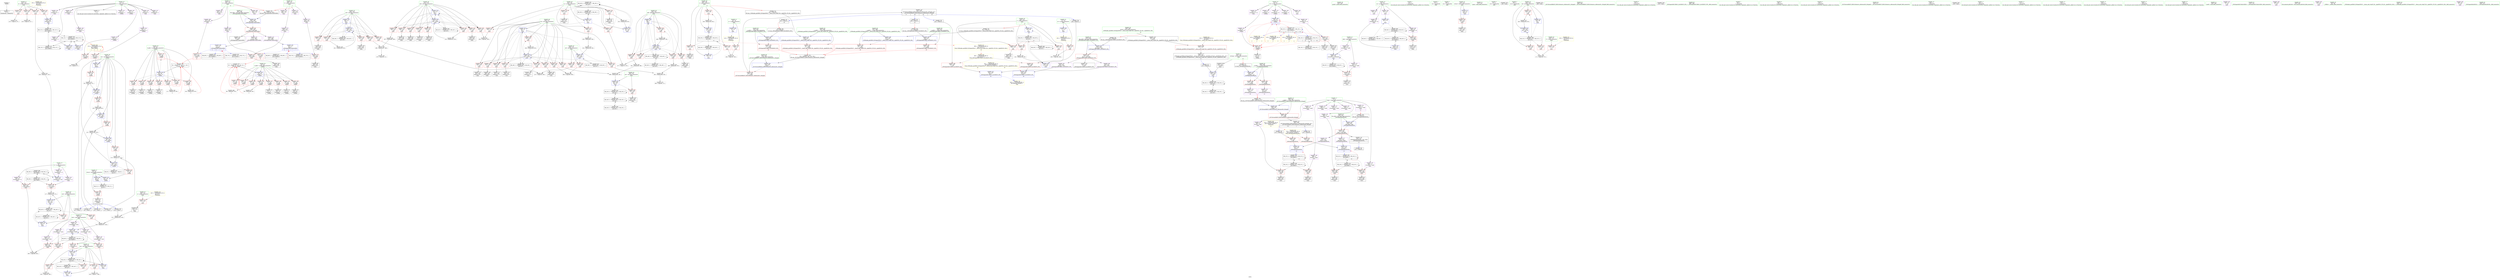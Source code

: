 digraph "SVFG" {
	label="SVFG";

	Node0x55d667eced60 [shape=record,color=grey,label="{NodeID: 0\nNullPtr}"];
	Node0x55d667eced60 -> Node0x55d667f0e2c0[style=solid];
	Node0x55d667f1bad0 [shape=record,color=red,label="{NodeID: 277\n388\<--387\n\<--arrayidx98\nmain\n}"];
	Node0x55d667f1bad0 -> Node0x55d667f2a5e0[style=solid];
	Node0x55d667f0f910 [shape=record,color=red,label="{NodeID: 194\n62\<--44\n\<--b.addr\n_Z3dfsii\n}"];
	Node0x55d667f0f910 -> Node0x55d667f0e800[style=solid];
	Node0x55d667f0ca70 [shape=record,color=black,label="{NodeID: 111\n421\<--420\nidxprom117\<--\nmain\n}"];
	Node0x55d667f0add0 [shape=record,color=green,label="{NodeID: 28\n42\<--43\na.addr\<--a.addr_field_insensitive\n_Z3dfsii\n}"];
	Node0x55d667f0add0 -> Node0x55d667f14fe0[style=solid];
	Node0x55d667f0add0 -> Node0x55d667f150b0[style=solid];
	Node0x55d667f0add0 -> Node0x55d667f15180[style=solid];
	Node0x55d667f0add0 -> Node0x55d667f15250[style=solid];
	Node0x55d667f0add0 -> Node0x55d667f15320[style=solid];
	Node0x55d667f0add0 -> Node0x55d667f153f0[style=solid];
	Node0x55d667f0add0 -> Node0x55d667f154c0[style=solid];
	Node0x55d667f0add0 -> Node0x55d667f0f770[style=solid];
	Node0x55d667f0add0 -> Node0x55d667f1ce80[style=solid];
	Node0x55d667f80460 [shape=record,color=black,label="{NodeID: 720\n91 = PHI(37, )\n}"];
	Node0x55d667f80460 -> Node0x55d667f28de0[style=solid];
	Node0x55d667f28f60 [shape=record,color=grey,label="{NodeID: 471\n96 = Binary(95, 89, )\n|{<s0>2}}"];
	Node0x55d667f28f60:s0 -> Node0x55d667f84560[style=solid,color=red];
	Node0x55d667f1d1c0 [shape=record,color=blue,label="{NodeID: 305\n46\<--85\nans\<--\n_Z3dfsii\n}"];
	Node0x55d667f1d1c0 -> Node0x55d667f0fec0[style=dashed];
	Node0x55d667f1d1c0 -> Node0x55d667f1d290[style=dashed];
	Node0x55d667f10fd0 [shape=record,color=red,label="{NodeID: 222\n245\<--138\n\<--i\nmain\n}"];
	Node0x55d667f10fd0 -> Node0x55d667f293e0[style=solid];
	Node0x55d667f12a80 [shape=record,color=purple,label="{NodeID: 139\n337\<--8\narrayidx71\<--vt\nmain\n}"];
	Node0x55d667f0d5d0 [shape=record,color=green,label="{NodeID: 56\n451\<--452\nprintf\<--printf_field_insensitive\n}"];
	Node0x55d667f856b0 [shape=record,color=black,label="{NodeID: 748\n565 = PHI(514, 522, )\n0th arg _ZSt7forwardIiEOT_RNSt16remove_referenceIS0_E4typeE }"];
	Node0x55d667f856b0 -> Node0x55d667f1fda0[style=solid];
	Node0x55d667f3ee20 [shape=record,color=black,label="{NodeID: 499\nMR_30V_2 = PHI(MR_30V_3, MR_30V_1, )\npts\{141 \}\n}"];
	Node0x55d667f3ee20 -> Node0x55d667f1d9e0[style=dashed];
	Node0x55d667f3ee20 -> Node0x55d667f3ee20[style=dashed];
	Node0x55d667f1e880 [shape=record,color=blue,label="{NodeID: 333\n357\<--78\n\<--\nmain\n}"];
	Node0x55d667f1e880 -> Node0x55d667f3d520[style=dashed];
	Node0x55d667f1a4e0 [shape=record,color=red,label="{NodeID: 250\n363\<--156\n\<--i81\nmain\n}"];
	Node0x55d667f1a4e0 -> Node0x55d667f2a160[style=solid];
	Node0x55d667f14140 [shape=record,color=purple,label="{NodeID: 167\n185\<--134\nsecond\<--s\nmain\n}"];
	Node0x55d667f0edb0 [shape=record,color=black,label="{NodeID: 84\n206\<--205\nidxprom\<--\nmain\n}"];
	Node0x55d667edff10 [shape=record,color=green,label="{NodeID: 1\n15\<--1\n\<--dummyObj\nCan only get source location for instruction, argument, global var or function.}"];
	Node0x55d667f3bd20 [shape=record,color=black,label="{NodeID: 527\nMR_10V_3 = PHI(MR_10V_4, MR_10V_2, )\npts\{100000 \}\n|{|<s1>14|<s2>14|<s3>14}}"];
	Node0x55d667f3bd20 -> Node0x55d667f42f20[style=dashed];
	Node0x55d667f3bd20:s1 -> Node0x55d667f102d0[style=dashed,color=red];
	Node0x55d667f3bd20:s2 -> Node0x55d667f1d0f0[style=dashed,color=red];
	Node0x55d667f3bd20:s3 -> Node0x55d667f46620[style=dashed,color=red];
	Node0x55d667f1bba0 [shape=record,color=red,label="{NodeID: 278\n392\<--391\n\<--arrayidx100\nmain\n}"];
	Node0x55d667f1bba0 -> Node0x55d667f2a5e0[style=solid];
	Node0x55d667f0f9e0 [shape=record,color=red,label="{NodeID: 195\n74\<--44\n\<--b.addr\n_Z3dfsii\n}"];
	Node0x55d667f0f9e0 -> Node0x55d667f0e9a0[style=solid];
	Node0x55d667f0cb40 [shape=record,color=black,label="{NodeID: 112\n428\<--427\nidxprom120\<--\nmain\n}"];
	Node0x55d667f0aea0 [shape=record,color=green,label="{NodeID: 29\n44\<--45\nb.addr\<--b.addr_field_insensitive\n_Z3dfsii\n}"];
	Node0x55d667f0aea0 -> Node0x55d667f0f840[style=solid];
	Node0x55d667f0aea0 -> Node0x55d667f0f910[style=solid];
	Node0x55d667f0aea0 -> Node0x55d667f0f9e0[style=solid];
	Node0x55d667f0aea0 -> Node0x55d667f0fab0[style=solid];
	Node0x55d667f0aea0 -> Node0x55d667f0fb80[style=solid];
	Node0x55d667f0aea0 -> Node0x55d667f0fc50[style=solid];
	Node0x55d667f0aea0 -> Node0x55d667f0fd20[style=solid];
	Node0x55d667f0aea0 -> Node0x55d667f0fdf0[style=solid];
	Node0x55d667f0aea0 -> Node0x55d667f1cf50[style=solid];
	Node0x55d667f82e20 [shape=record,color=black,label="{NodeID: 721\n98 = PHI(37, )\n}"];
	Node0x55d667f82e20 -> Node0x55d667f287e0[style=solid];
	Node0x55d667f290e0 [shape=record,color=grey,label="{NodeID: 472\n250 = Binary(89, 249, )\n}"];
	Node0x55d667f290e0 -> Node0x55d667f29260[style=solid];
	Node0x55d667f1d290 [shape=record,color=blue,label="{NodeID: 306\n46\<--93\nans\<--add15\n_Z3dfsii\n}"];
	Node0x55d667f1d290 -> Node0x55d667f0ff90[style=dashed];
	Node0x55d667f1d290 -> Node0x55d667f1d360[style=dashed];
	Node0x55d667f110a0 [shape=record,color=red,label="{NodeID: 223\n198\<--140\n\<--j\nmain\n}"];
	Node0x55d667f110a0 -> Node0x55d667f29860[style=solid];
	Node0x55d667f12b50 [shape=record,color=purple,label="{NodeID: 140\n341\<--8\narrayidx74\<--vt\nmain\n}"];
	Node0x55d667f12b50 -> Node0x55d667f1b930[style=solid];
	Node0x55d667f0d6d0 [shape=record,color=green,label="{NodeID: 57\n465\<--466\nthis.addr\<--this.addr_field_insensitive\n_ZNSt4pairIiiEC2IiiLb1EEEv\n}"];
	Node0x55d667f0d6d0 -> Node0x55d667f1bfb0[style=solid];
	Node0x55d667f0d6d0 -> Node0x55d667f1f170[style=solid];
	Node0x55d667f3f320 [shape=record,color=black,label="{NodeID: 500\nMR_34V_2 = PHI(MR_34V_3, MR_34V_1, )\npts\{145 \}\n}"];
	Node0x55d667f3f320 -> Node0x55d667f3f320[style=dashed];
	Node0x55d667f3f320 -> Node0x55d667f53630[style=dashed];
	Node0x55d667f1e950 [shape=record,color=blue,label="{NodeID: 334\n154\<--360\nans\<--\nmain\n}"];
	Node0x55d667f1e950 -> Node0x55d667f3c530[style=dashed];
	Node0x55d667f1a5b0 [shape=record,color=red,label="{NodeID: 251\n367\<--156\n\<--i81\nmain\n}"];
	Node0x55d667f1a5b0 -> Node0x55d667f0c4c0[style=solid];
	Node0x55d667f14210 [shape=record,color=purple,label="{NodeID: 168\n320\<--134\nfirst62\<--s\nmain\n}"];
	Node0x55d667f14210 -> Node0x55d667f1b5f0[style=solid];
	Node0x55d667f0ee80 [shape=record,color=black,label="{NodeID: 85\n209\<--208\nidxprom11\<--\nmain\n}"];
	Node0x55d667edffa0 [shape=record,color=green,label="{NodeID: 2\n27\<--1\n.str\<--dummyObj\nGlob }"];
	Node0x55d667f1bc70 [shape=record,color=red,label="{NodeID: 279\n414\<--413\n\<--arrayidx112\nmain\n}"];
	Node0x55d667f1bc70 -> Node0x55d667f0c9a0[style=solid];
	Node0x55d667f0fab0 [shape=record,color=red,label="{NodeID: 196\n82\<--44\n\<--b.addr\n_Z3dfsii\n}"];
	Node0x55d667f0fab0 -> Node0x55d667f0eb40[style=solid];
	Node0x55d667f0cc10 [shape=record,color=black,label="{NodeID: 113\n434\<--433\nidxprom124\<--\nmain\n}"];
	Node0x55d667f0af70 [shape=record,color=green,label="{NodeID: 30\n46\<--47\nans\<--ans_field_insensitive\n_Z3dfsii\n}"];
	Node0x55d667f0af70 -> Node0x55d667f0fec0[style=solid];
	Node0x55d667f0af70 -> Node0x55d667f0ff90[style=solid];
	Node0x55d667f0af70 -> Node0x55d667f10060[style=solid];
	Node0x55d667f0af70 -> Node0x55d667f10130[style=solid];
	Node0x55d667f0af70 -> Node0x55d667f10200[style=solid];
	Node0x55d667f0af70 -> Node0x55d667f1d1c0[style=solid];
	Node0x55d667f0af70 -> Node0x55d667f1d290[style=solid];
	Node0x55d667f0af70 -> Node0x55d667f1d360[style=solid];
	Node0x55d667f0af70 -> Node0x55d667f1d430[style=solid];
	Node0x55d667f0af70 -> Node0x55d667f1d500[style=solid];
	Node0x55d667f82f20 [shape=record,color=black,label="{NodeID: 722\n105 = PHI(37, )\n}"];
	Node0x55d667f82f20 -> Node0x55d667f28ae0[style=solid];
	Node0x55d667f29260 [shape=record,color=grey,label="{NodeID: 473\n251 = Binary(250, 89, )\n}"];
	Node0x55d667f29260 -> Node0x55d667f1df90[style=solid];
	Node0x55d667f1d360 [shape=record,color=blue,label="{NodeID: 307\n46\<--100\nans\<--add17\n_Z3dfsii\n}"];
	Node0x55d667f1d360 -> Node0x55d667f10060[style=dashed];
	Node0x55d667f1d360 -> Node0x55d667f1d430[style=dashed];
	Node0x55d667f11170 [shape=record,color=red,label="{NodeID: 224\n208\<--140\n\<--j\nmain\n}"];
	Node0x55d667f11170 -> Node0x55d667f0ee80[style=solid];
	Node0x55d667f12c20 [shape=record,color=purple,label="{NodeID: 141\n61\<--11\narrayidx4\<--v\n_Z3dfsii\n}"];
	Node0x55d667f0d7a0 [shape=record,color=green,label="{NodeID: 58\n483\<--484\nretval\<--retval_field_insensitive\n_ZSt9make_pairIRiS0_ESt4pairINSt17__decay_and_stripIT_E6__typeENS2_IT0_E6__typeEEOS3_OS6_\n|{|<s1>19}}"];
	Node0x55d667f0d7a0 -> Node0x55d667f117d0[style=solid];
	Node0x55d667f0d7a0:s1 -> Node0x55d667f85160[style=solid,color=red];
	Node0x55d667f3f820 [shape=record,color=black,label="{NodeID: 501\nMR_36V_2 = PHI(MR_36V_3, MR_36V_1, )\npts\{147 \}\n}"];
	Node0x55d667f3f820 -> Node0x55d667f1df90[style=dashed];
	Node0x55d667f1ea20 [shape=record,color=blue,label="{NodeID: 335\n156\<--15\ni81\<--\nmain\n}"];
	Node0x55d667f1ea20 -> Node0x55d667f1a4e0[style=dashed];
	Node0x55d667f1ea20 -> Node0x55d667f1a5b0[style=dashed];
	Node0x55d667f1ea20 -> Node0x55d667f1a680[style=dashed];
	Node0x55d667f1ea20 -> Node0x55d667f1a750[style=dashed];
	Node0x55d667f1ea20 -> Node0x55d667f1a820[style=dashed];
	Node0x55d667f1ea20 -> Node0x55d667f1a8f0[style=dashed];
	Node0x55d667f1ea20 -> Node0x55d667f1a9c0[style=dashed];
	Node0x55d667f1ea20 -> Node0x55d667f1aa90[style=dashed];
	Node0x55d667f1ea20 -> Node0x55d667f1ab60[style=dashed];
	Node0x55d667f1ea20 -> Node0x55d667f1ac30[style=dashed];
	Node0x55d667f1ea20 -> Node0x55d667f1efd0[style=dashed];
	Node0x55d667f1ea20 -> Node0x55d667f41120[style=dashed];
	Node0x55d667f1a680 [shape=record,color=red,label="{NodeID: 252\n381\<--156\n\<--i81\nmain\n}"];
	Node0x55d667f1a680 -> Node0x55d667f27460[style=solid];
	Node0x55d667f142e0 [shape=record,color=purple,label="{NodeID: 169\n322\<--134\nsecond63\<--s\nmain\n}"];
	Node0x55d667f142e0 -> Node0x55d667f1b6c0[style=solid];
	Node0x55d667f0ef50 [shape=record,color=black,label="{NodeID: 86\n222\<--221\nidxprom15\<--\nmain\n}"];
	Node0x55d667ee81c0 [shape=record,color=green,label="{NodeID: 3\n29\<--1\n.str.1\<--dummyObj\nGlob }"];
	Node0x55d667f58530 [shape=record,color=yellow,style=double,label="{NodeID: 612\n88V_1 = ENCHI(MR_88V_0)\npts\{139 141 \}\nFun[_ZSt9make_pairIRiS0_ESt4pairINSt17__decay_and_stripIT_E6__typeENS2_IT0_E6__typeEEOS3_OS6_]|{<s0>19}}"];
	Node0x55d667f58530:s0 -> Node0x55d667f58c60[style=dashed,color=red];
	Node0x55d667f1bd40 [shape=record,color=red,label="{NodeID: 280\n423\<--422\n\<--arrayidx118\nmain\n}"];
	Node0x55d667f1bd40 -> Node0x55d667f1ee30[style=solid];
	Node0x55d667f0fb80 [shape=record,color=red,label="{NodeID: 197\n90\<--44\n\<--b.addr\n_Z3dfsii\n|{<s0>1}}"];
	Node0x55d667f0fb80:s0 -> Node0x55d667f849e0[style=solid,color=red];
	Node0x55d667f0cce0 [shape=record,color=black,label="{NodeID: 114\n123\<--458\nmain_ret\<--\nmain\n}"];
	Node0x55d667f0b040 [shape=record,color=green,label="{NodeID: 31\n121\<--122\nmain\<--main_field_insensitive\n}"];
	Node0x55d667f83060 [shape=record,color=black,label="{NodeID: 723\n112 = PHI(37, )\n}"];
	Node0x55d667f83060 -> Node0x55d667f27d60[style=solid];
	Node0x55d667f293e0 [shape=record,color=grey,label="{NodeID: 474\n246 = Binary(245, 89, )\n}"];
	Node0x55d667f293e0 -> Node0x55d667f1dec0[style=solid];
	Node0x55d667f1d430 [shape=record,color=blue,label="{NodeID: 308\n46\<--107\nans\<--add20\n_Z3dfsii\n}"];
	Node0x55d667f1d430 -> Node0x55d667f10130[style=dashed];
	Node0x55d667f1d430 -> Node0x55d667f1d500[style=dashed];
	Node0x55d667f11240 [shape=record,color=red,label="{NodeID: 225\n240\<--140\n\<--j\nmain\n}"];
	Node0x55d667f11240 -> Node0x55d667f26e60[style=solid];
	Node0x55d667f12cf0 [shape=record,color=purple,label="{NodeID: 142\n64\<--11\narrayidx6\<--v\n_Z3dfsii\n}"];
	Node0x55d667f12cf0 -> Node0x55d667f103a0[style=solid];
	Node0x55d667f0d870 [shape=record,color=green,label="{NodeID: 59\n485\<--486\n__x.addr\<--__x.addr_field_insensitive\n_ZSt9make_pairIRiS0_ESt4pairINSt17__decay_and_stripIT_E6__typeENS2_IT0_E6__typeEEOS3_OS6_\n}"];
	Node0x55d667f0d870 -> Node0x55d667f1c080[style=solid];
	Node0x55d667f0d870 -> Node0x55d667f1f3e0[style=solid];
	Node0x55d667f3fd20 [shape=record,color=black,label="{NodeID: 502\nMR_38V_2 = PHI(MR_38V_4, MR_38V_1, )\npts\{149 \}\n}"];
	Node0x55d667f3fd20 -> Node0x55d667f1e060[style=dashed];
	Node0x55d667f1eaf0 [shape=record,color=blue,label="{NodeID: 336\n158\<--15\nj89\<--\nmain\n}"];
	Node0x55d667f1eaf0 -> Node0x55d667f1ad00[style=dashed];
	Node0x55d667f1eaf0 -> Node0x55d667f1add0[style=dashed];
	Node0x55d667f1eaf0 -> Node0x55d667f1aea0[style=dashed];
	Node0x55d667f1eaf0 -> Node0x55d667f1af70[style=dashed];
	Node0x55d667f1eaf0 -> Node0x55d667f1b040[style=dashed];
	Node0x55d667f1eaf0 -> Node0x55d667f1ed60[style=dashed];
	Node0x55d667f1eaf0 -> Node0x55d667f3cb20[style=dashed];
	Node0x55d667f1a750 [shape=record,color=red,label="{NodeID: 253\n385\<--156\n\<--i81\nmain\n}"];
	Node0x55d667f1a750 -> Node0x55d667f0c660[style=solid];
	Node0x55d667f143b0 [shape=record,color=purple,label="{NodeID: 170\n186\<--136\nfirst1\<--t\nmain\n}"];
	Node0x55d667f0f020 [shape=record,color=black,label="{NodeID: 87\n233\<--230\nidxprom18\<--\nmain\n}"];
	Node0x55d667ee8250 [shape=record,color=green,label="{NodeID: 4\n31\<--1\n.str.2\<--dummyObj\nGlob }"];
	Node0x55d667f58610 [shape=record,color=yellow,style=double,label="{NodeID: 613\n82V_1 = ENCHI(MR_82V_0)\npts\{484 \}\nFun[_ZSt9make_pairIRiS0_ESt4pairINSt17__decay_and_stripIT_E6__typeENS2_IT0_E6__typeEEOS3_OS6_]}"];
	Node0x55d667f58610 -> Node0x55d667f1c220[style=dashed];
	Node0x55d667f26b60 [shape=record,color=grey,label="{NodeID: 447\n231 = Binary(230, 89, )\n}"];
	Node0x55d667f26b60 -> Node0x55d667f1dd20[style=solid];
	Node0x55d667f1be10 [shape=record,color=red,label="{NodeID: 281\n430\<--429\n\<--arrayidx121\nmain\n}"];
	Node0x55d667f1be10 -> Node0x55d667f2a2e0[style=solid];
	Node0x55d667f0fc50 [shape=record,color=red,label="{NodeID: 198\n97\<--44\n\<--b.addr\n_Z3dfsii\n|{<s0>2}}"];
	Node0x55d667f0fc50:s0 -> Node0x55d667f849e0[style=solid,color=red];
	Node0x55d667f0cdb0 [shape=record,color=black,label="{NodeID: 115\n469\<--468\n\<--this1\n_ZNSt4pairIiiEC2IiiLb1EEEv\n}"];
	Node0x55d667f0b140 [shape=record,color=green,label="{NodeID: 32\n124\<--125\nretval\<--retval_field_insensitive\nmain\n}"];
	Node0x55d667f0b140 -> Node0x55d667f10540[style=solid];
	Node0x55d667f0b140 -> Node0x55d667f1d6a0[style=solid];
	Node0x55d667f831a0 [shape=record,color=black,label="{NodeID: 724\n164 = PHI()\n}"];
	Node0x55d667f29560 [shape=record,color=grey,label="{NodeID: 475\n377 = cmp(375, 376, )\n}"];
	Node0x55d667f1d500 [shape=record,color=blue,label="{NodeID: 309\n46\<--114\nans\<--add23\n_Z3dfsii\n}"];
	Node0x55d667f1d500 -> Node0x55d667f10200[style=dashed];
	Node0x55d667f1d500 -> Node0x55d667f46120[style=dashed];
	Node0x55d667f11310 [shape=record,color=red,label="{NodeID: 226\n204\<--142\n\<--d\nmain\n}"];
	Node0x55d667f11310 -> Node0x55d667f1dab0[style=solid];
	Node0x55d667f12dc0 [shape=record,color=purple,label="{NodeID: 143\n81\<--11\narrayidx12\<--v\n_Z3dfsii\n}"];
	Node0x55d667f0d940 [shape=record,color=green,label="{NodeID: 60\n487\<--488\n__y.addr\<--__y.addr_field_insensitive\n_ZSt9make_pairIRiS0_ESt4pairINSt17__decay_and_stripIT_E6__typeENS2_IT0_E6__typeEEOS3_OS6_\n}"];
	Node0x55d667f0d940 -> Node0x55d667f1c150[style=solid];
	Node0x55d667f0d940 -> Node0x55d667f1f4b0[style=solid];
	Node0x55d667f40220 [shape=record,color=black,label="{NodeID: 503\nMR_40V_2 = PHI(MR_40V_3, MR_40V_1, )\npts\{151 \}\n}"];
	Node0x55d667f40220 -> Node0x55d667f1e130[style=dashed];
	Node0x55d667f40220 -> Node0x55d667f40220[style=dashed];
	Node0x55d667f1ebc0 [shape=record,color=blue,label="{NodeID: 337\n160\<--398\nnxt\<--or\nmain\n}"];
	Node0x55d667f1ebc0 -> Node0x55d667f1b110[style=dashed];
	Node0x55d667f1ebc0 -> Node0x55d667f4f530[style=dashed];
	Node0x55d667f1a820 [shape=record,color=red,label="{NodeID: 254\n395\<--156\n\<--i81\nmain\n}"];
	Node0x55d667f1a820 -> Node0x55d667f281e0[style=solid];
	Node0x55d667f14480 [shape=record,color=purple,label="{NodeID: 171\n187\<--136\nsecond2\<--t\nmain\n}"];
	Node0x55d667f0f0f0 [shape=record,color=black,label="{NodeID: 88\n273\<--272\nidxprom36\<--\nmain\n}"];
	Node0x55d667ee82e0 [shape=record,color=green,label="{NodeID: 5\n33\<--1\n.str.3\<--dummyObj\nGlob }"];
	Node0x55d667f26ce0 [shape=record,color=grey,label="{NodeID: 448\n327 = Binary(324, 326, )\n}"];
	Node0x55d667f26ce0 -> Node0x55d667f26fe0[style=solid];
	Node0x55d667f1bee0 [shape=record,color=red,label="{NodeID: 282\n436\<--435\n\<--arrayidx125\nmain\n}"];
	Node0x55d667f1bee0 -> Node0x55d667f1ef00[style=solid];
	Node0x55d667f0fd20 [shape=record,color=red,label="{NodeID: 199\n103\<--44\n\<--b.addr\n_Z3dfsii\n}"];
	Node0x55d667f0fd20 -> Node0x55d667f28960[style=solid];
	Node0x55d667f117d0 [shape=record,color=black,label="{NodeID: 116\n500\<--483\n\<--retval\n_ZSt9make_pairIRiS0_ESt4pairINSt17__decay_and_stripIT_E6__typeENS2_IT0_E6__typeEEOS3_OS6_\n}"];
	Node0x55d667f117d0 -> Node0x55d667f1c220[style=solid];
	Node0x55d667f0b210 [shape=record,color=green,label="{NodeID: 33\n126\<--127\nT\<--T_field_insensitive\nmain\n}"];
	Node0x55d667f0b210 -> Node0x55d667f10610[style=solid];
	Node0x55d667f83270 [shape=record,color=black,label="{NodeID: 725\n189 = PHI()\n}"];
	Node0x55d667f296e0 [shape=record,color=grey,label="{NodeID: 476\n213 = cmp(212, 67, )\n}"];
	Node0x55d667f1d5d0 [shape=record,color=blue,label="{NodeID: 310\n40\<--116\nretval\<--\n_Z3dfsii\n}"];
	Node0x55d667f1d5d0 -> Node0x55d667f45c20[style=dashed];
	Node0x55d667f113e0 [shape=record,color=red,label="{NodeID: 227\n212\<--142\n\<--d\nmain\n}"];
	Node0x55d667f113e0 -> Node0x55d667f296e0[style=solid];
	Node0x55d667f12e90 [shape=record,color=purple,label="{NodeID: 144\n84\<--11\narrayidx14\<--v\n_Z3dfsii\n}"];
	Node0x55d667f12e90 -> Node0x55d667f10470[style=solid];
	Node0x55d667f0da10 [shape=record,color=green,label="{NodeID: 61\n493\<--494\n_ZSt7forwardIRiEOT_RNSt16remove_referenceIS1_E4typeE\<--_ZSt7forwardIRiEOT_RNSt16remove_referenceIS1_E4typeE_field_insensitive\n}"];
	Node0x55d667f40720 [shape=record,color=black,label="{NodeID: 504\nMR_42V_2 = PHI(MR_42V_3, MR_42V_1, )\npts\{153 \}\n}"];
	Node0x55d667f40720 -> Node0x55d667f1e200[style=dashed];
	Node0x55d667f40720 -> Node0x55d667f40720[style=dashed];
	Node0x55d667f1ec90 [shape=record,color=blue,label="{NodeID: 338\n402\<--78\narrayidx105\<--\nmain\n}"];
	Node0x55d667f1ec90 -> Node0x55d667f4fa30[style=dashed];
	Node0x55d667f1a8f0 [shape=record,color=red,label="{NodeID: 255\n411\<--156\n\<--i81\nmain\n}"];
	Node0x55d667f1a8f0 -> Node0x55d667f0c8d0[style=solid];
	Node0x55d667f14550 [shape=record,color=purple,label="{NodeID: 172\n334\<--136\nfirst69\<--t\nmain\n}"];
	Node0x55d667f14550 -> Node0x55d667f1b790[style=solid];
	Node0x55d667f0f1c0 [shape=record,color=black,label="{NodeID: 89\n280\<--279\nidxprom38\<--\nmain\n}"];
	Node0x55d667ee8370 [shape=record,color=green,label="{NodeID: 6\n67\<--1\n\<--dummyObj\nCan only get source location for instruction, argument, global var or function.}"];
	Node0x55d667f587d0 [shape=record,color=yellow,style=double,label="{NodeID: 615\n90V_1 = ENCHI(MR_90V_0)\npts\{4840000 4840001 \}\nFun[_ZSt9make_pairIRiS0_ESt4pairINSt17__decay_and_stripIT_E6__typeENS2_IT0_E6__typeEEOS3_OS6_]|{<s0>19|<s1>19}}"];
	Node0x55d667f587d0:s0 -> Node0x55d667f1fc00[style=dashed,color=red];
	Node0x55d667f587d0:s1 -> Node0x55d667f1fcd0[style=dashed,color=red];
	Node0x55d667f26e60 [shape=record,color=grey,label="{NodeID: 449\n241 = Binary(240, 89, )\n}"];
	Node0x55d667f26e60 -> Node0x55d667f1ddf0[style=solid];
	Node0x55d667f1bfb0 [shape=record,color=red,label="{NodeID: 283\n468\<--465\nthis1\<--this.addr\n_ZNSt4pairIiiEC2IiiLb1EEEv\n}"];
	Node0x55d667f1bfb0 -> Node0x55d667f0cdb0[style=solid];
	Node0x55d667f1bfb0 -> Node0x55d667f146f0[style=solid];
	Node0x55d667f1bfb0 -> Node0x55d667f147c0[style=solid];
	Node0x55d667f0fdf0 [shape=record,color=red,label="{NodeID: 200\n110\<--44\n\<--b.addr\n_Z3dfsii\n}"];
	Node0x55d667f0fdf0 -> Node0x55d667f28360[style=solid];
	Node0x55d667f118a0 [shape=record,color=black,label="{NodeID: 117\n480\<--501\n_ZSt9make_pairIRiS0_ESt4pairINSt17__decay_and_stripIT_E6__typeENS2_IT0_E6__typeEEOS3_OS6__ret\<--\n_ZSt9make_pairIRiS0_ESt4pairINSt17__decay_and_stripIT_E6__typeENS2_IT0_E6__typeEEOS3_OS6_\n|{<s0>11}}"];
	Node0x55d667f118a0:s0 -> Node0x55d667f83410[style=solid,color=blue];
	Node0x55d667f0b2e0 [shape=record,color=green,label="{NodeID: 34\n128\<--129\niid\<--iid_field_insensitive\nmain\n}"];
	Node0x55d667f0b2e0 -> Node0x55d667f106e0[style=solid];
	Node0x55d667f0b2e0 -> Node0x55d667f107b0[style=solid];
	Node0x55d667f0b2e0 -> Node0x55d667f10880[style=solid];
	Node0x55d667f0b2e0 -> Node0x55d667f1d770[style=solid];
	Node0x55d667f0b2e0 -> Node0x55d667f1f0a0[style=solid];
	Node0x55d667f83340 [shape=record,color=black,label="{NodeID: 726\n203 = PHI()\n}"];
	Node0x55d667f29860 [shape=record,color=grey,label="{NodeID: 477\n200 = cmp(198, 199, )\n}"];
	Node0x55d667f1d6a0 [shape=record,color=blue,label="{NodeID: 311\n124\<--15\nretval\<--\nmain\n}"];
	Node0x55d667f1d6a0 -> Node0x55d667f10540[style=dashed];
	Node0x55d667f114b0 [shape=record,color=red,label="{NodeID: 228\n215\<--142\n\<--d\nmain\n}"];
	Node0x55d667f114b0 -> Node0x55d667f29ce0[style=solid];
	Node0x55d667f12f60 [shape=record,color=purple,label="{NodeID: 145\n207\<--11\narrayidx\<--v\nmain\n}"];
	Node0x55d667f0db10 [shape=record,color=green,label="{NodeID: 62\n498\<--499\n_ZNSt4pairIiiEC2IRiS2_Lb1EEEOT_OT0_\<--_ZNSt4pairIiiEC2IRiS2_Lb1EEEOT_OT0__field_insensitive\n}"];
	Node0x55d667f40c20 [shape=record,color=black,label="{NodeID: 505\nMR_44V_2 = PHI(MR_44V_4, MR_44V_1, )\npts\{155 \}\n}"];
	Node0x55d667f40c20 -> Node0x55d667f1e950[style=dashed];
	Node0x55d667f1ed60 [shape=record,color=blue,label="{NodeID: 339\n158\<--408\nj89\<--inc109\nmain\n}"];
	Node0x55d667f1ed60 -> Node0x55d667f1ad00[style=dashed];
	Node0x55d667f1ed60 -> Node0x55d667f1add0[style=dashed];
	Node0x55d667f1ed60 -> Node0x55d667f1aea0[style=dashed];
	Node0x55d667f1ed60 -> Node0x55d667f1af70[style=dashed];
	Node0x55d667f1ed60 -> Node0x55d667f1b040[style=dashed];
	Node0x55d667f1ed60 -> Node0x55d667f1ed60[style=dashed];
	Node0x55d667f1ed60 -> Node0x55d667f3cb20[style=dashed];
	Node0x55d667f1a9c0 [shape=record,color=red,label="{NodeID: 256\n420\<--156\n\<--i81\nmain\n}"];
	Node0x55d667f1a9c0 -> Node0x55d667f0ca70[style=solid];
	Node0x55d667f14620 [shape=record,color=purple,label="{NodeID: 173\n338\<--136\nsecond72\<--t\nmain\n}"];
	Node0x55d667f14620 -> Node0x55d667f1b860[style=solid];
	Node0x55d667f0f290 [shape=record,color=black,label="{NodeID: 90\n284\<--283\nidxprom41\<--\nmain\n}"];
	Node0x55d667ee8400 [shape=record,color=green,label="{NodeID: 7\n78\<--1\n\<--dummyObj\nCan only get source location for instruction, argument, global var or function.}"];
	Node0x55d667f26fe0 [shape=record,color=grey,label="{NodeID: 450\n329 = Binary(327, 328, )\n}"];
	Node0x55d667f26fe0 -> Node0x55d667f1e610[style=solid];
	Node0x55d667f1c080 [shape=record,color=red,label="{NodeID: 284\n491\<--485\n\<--__x.addr\n_ZSt9make_pairIRiS0_ESt4pairINSt17__decay_and_stripIT_E6__typeENS2_IT0_E6__typeEEOS3_OS6_\n|{<s0>17}}"];
	Node0x55d667f1c080:s0 -> Node0x55d667f84d70[style=solid,color=red];
	Node0x55d667f0fec0 [shape=record,color=red,label="{NodeID: 201\n92\<--46\n\<--ans\n_Z3dfsii\n}"];
	Node0x55d667f0fec0 -> Node0x55d667f28de0[style=solid];
	Node0x55d667f11970 [shape=record,color=black,label="{NodeID: 118\n503\<--512\n_ZNSt4pairIiiEaSEOS0__ret\<--this1\n_ZNSt4pairIiiEaSEOS0_\n|{<s0>12}}"];
	Node0x55d667f11970:s0 -> Node0x55d667f835e0[style=solid,color=blue];
	Node0x55d667f0b3b0 [shape=record,color=green,label="{NodeID: 35\n130\<--131\ne\<--e_field_insensitive\nmain\n}"];
	Node0x55d667f0b3b0 -> Node0x55d667f10950[style=solid];
	Node0x55d667f83410 [shape=record,color=black,label="{NodeID: 727\n225 = PHI(480, )\n}"];
	Node0x55d667f83410 -> Node0x55d667f1dc50[style=solid];
	Node0x55d667f52c30 [shape=record,color=black,label="{NodeID: 561\nMR_26V_5 = PHI(MR_26V_7, MR_26V_4, )\npts\{133 \}\n}"];
	Node0x55d667f52c30 -> Node0x55d667f10a20[style=dashed];
	Node0x55d667f52c30 -> Node0x55d667f10af0[style=dashed];
	Node0x55d667f52c30 -> Node0x55d667f10bc0[style=dashed];
	Node0x55d667f52c30 -> Node0x55d667f10c90[style=dashed];
	Node0x55d667f52c30 -> Node0x55d667f10d60[style=dashed];
	Node0x55d667f52c30 -> Node0x55d667f1dd20[style=dashed];
	Node0x55d667f52c30 -> Node0x55d667f3e420[style=dashed];
	Node0x55d667f52c30 -> Node0x55d667f52c30[style=dashed];
	Node0x55d667f299e0 [shape=record,color=grey,label="{NodeID: 478\n418 = cmp(417, 360, )\n}"];
	Node0x55d667f1d770 [shape=record,color=blue,label="{NodeID: 312\n128\<--89\niid\<--\nmain\n}"];
	Node0x55d667f1d770 -> Node0x55d667f3df20[style=dashed];
	Node0x55d667f11580 [shape=record,color=red,label="{NodeID: 229\n219\<--142\n\<--d\nmain\n}"];
	Node0x55d667f11580 -> Node0x55d667f272e0[style=solid];
	Node0x55d667f13030 [shape=record,color=purple,label="{NodeID: 146\n210\<--11\narrayidx12\<--v\nmain\n}"];
	Node0x55d667f13030 -> Node0x55d667f1dab0[style=solid];
	Node0x55d667f0dc10 [shape=record,color=green,label="{NodeID: 63\n506\<--507\nthis.addr\<--this.addr_field_insensitive\n_ZNSt4pairIiiEaSEOS0_\n}"];
	Node0x55d667f0dc10 -> Node0x55d667f1c2f0[style=solid];
	Node0x55d667f0dc10 -> Node0x55d667f1f580[style=solid];
	Node0x55d667f41120 [shape=record,color=black,label="{NodeID: 506\nMR_46V_2 = PHI(MR_46V_4, MR_46V_1, )\npts\{157 \}\n}"];
	Node0x55d667f41120 -> Node0x55d667f1ea20[style=dashed];
	Node0x55d667f1ee30 [shape=record,color=blue,label="{NodeID: 340\n154\<--423\nans\<--\nmain\n}"];
	Node0x55d667f1ee30 -> Node0x55d667f3c530[style=dashed];
	Node0x55d667f1aa90 [shape=record,color=red,label="{NodeID: 257\n427\<--156\n\<--i81\nmain\n}"];
	Node0x55d667f1aa90 -> Node0x55d667f0cb40[style=solid];
	Node0x55d667f146f0 [shape=record,color=purple,label="{NodeID: 174\n470\<--468\nfirst\<--this1\n_ZNSt4pairIiiEC2IiiLb1EEEv\n}"];
	Node0x55d667f146f0 -> Node0x55d667f1f240[style=solid];
	Node0x55d667f0f360 [shape=record,color=black,label="{NodeID: 91\n287\<--286\nidxprom43\<--\nmain\n}"];
	Node0x55d667ee84c0 [shape=record,color=green,label="{NodeID: 8\n89\<--1\n\<--dummyObj\nCan only get source location for instruction, argument, global var or function.}"];
	Node0x55d667f27160 [shape=record,color=grey,label="{NodeID: 451\n444 = Binary(443, 89, )\n}"];
	Node0x55d667f27160 -> Node0x55d667f1efd0[style=solid];
	Node0x55d667f1c150 [shape=record,color=red,label="{NodeID: 285\n495\<--487\n\<--__y.addr\n_ZSt9make_pairIRiS0_ESt4pairINSt17__decay_and_stripIT_E6__typeENS2_IT0_E6__typeEEOS3_OS6_\n|{<s0>18}}"];
	Node0x55d667f1c150:s0 -> Node0x55d667f84d70[style=solid,color=red];
	Node0x55d667f0ff90 [shape=record,color=red,label="{NodeID: 202\n99\<--46\n\<--ans\n_Z3dfsii\n}"];
	Node0x55d667f0ff90 -> Node0x55d667f287e0[style=solid];
	Node0x55d667f11a40 [shape=record,color=black,label="{NodeID: 119\n531\<--536\n_ZSt7forwardIRiEOT_RNSt16remove_referenceIS1_E4typeE_ret\<--\n_ZSt7forwardIRiEOT_RNSt16remove_referenceIS1_E4typeE\n|{<s0>17|<s1>18|<s2>22|<s3>23}}"];
	Node0x55d667f11a40:s0 -> Node0x55d667f83930[style=solid,color=blue];
	Node0x55d667f11a40:s1 -> Node0x55d667f83aa0[style=solid,color=blue];
	Node0x55d667f11a40:s2 -> Node0x55d667f83e60[style=solid,color=blue];
	Node0x55d667f11a40:s3 -> Node0x55d667f84330[style=solid,color=blue];
	Node0x55d667f0b480 [shape=record,color=green,label="{NodeID: 36\n132\<--133\ntc\<--tc_field_insensitive\nmain\n}"];
	Node0x55d667f0b480 -> Node0x55d667f10a20[style=solid];
	Node0x55d667f0b480 -> Node0x55d667f10af0[style=solid];
	Node0x55d667f0b480 -> Node0x55d667f10bc0[style=solid];
	Node0x55d667f0b480 -> Node0x55d667f10c90[style=solid];
	Node0x55d667f0b480 -> Node0x55d667f10d60[style=solid];
	Node0x55d667f0b480 -> Node0x55d667f1d840[style=solid];
	Node0x55d667f0b480 -> Node0x55d667f1dd20[style=solid];
	Node0x55d667f835e0 [shape=record,color=black,label="{NodeID: 728\n235 = PHI(503, )\n}"];
	Node0x55d667f53130 [shape=record,color=black,label="{NodeID: 562\nMR_30V_5 = PHI(MR_30V_6, MR_30V_4, )\npts\{141 \}\n|{|<s6>11}}"];
	Node0x55d667f53130 -> Node0x55d667f110a0[style=dashed];
	Node0x55d667f53130 -> Node0x55d667f11170[style=dashed];
	Node0x55d667f53130 -> Node0x55d667f11240[style=dashed];
	Node0x55d667f53130 -> Node0x55d667f1d9e0[style=dashed];
	Node0x55d667f53130 -> Node0x55d667f1ddf0[style=dashed];
	Node0x55d667f53130 -> Node0x55d667f3ee20[style=dashed];
	Node0x55d667f53130:s6 -> Node0x55d667f58530[style=dashed,color=red];
	Node0x55d667f29b60 [shape=record,color=grey,label="{NodeID: 479\n383 = cmp(382, 15, )\n}"];
	Node0x55d667f1d840 [shape=record,color=blue,label="{NodeID: 313\n132\<--15\ntc\<--\nmain\n}"];
	Node0x55d667f1d840 -> Node0x55d667f10bc0[style=dashed];
	Node0x55d667f1d840 -> Node0x55d667f10c90[style=dashed];
	Node0x55d667f1d840 -> Node0x55d667f10d60[style=dashed];
	Node0x55d667f1d840 -> Node0x55d667f3e420[style=dashed];
	Node0x55d667f1d840 -> Node0x55d667f52c30[style=dashed];
	Node0x55d667f11650 [shape=record,color=red,label="{NodeID: 230\n256\<--146\n\<--all\nmain\n}"];
	Node0x55d667f11650 -> Node0x55d667f2aa60[style=solid];
	Node0x55d667f13100 [shape=record,color=purple,label="{NodeID: 147\n285\<--11\narrayidx42\<--v\nmain\n}"];
	Node0x55d667f0dce0 [shape=record,color=green,label="{NodeID: 64\n508\<--509\n__p.addr\<--__p.addr_field_insensitive\n_ZNSt4pairIiiEaSEOS0_\n}"];
	Node0x55d667f0dce0 -> Node0x55d667f1c3c0[style=solid];
	Node0x55d667f0dce0 -> Node0x55d667f1c490[style=solid];
	Node0x55d667f0dce0 -> Node0x55d667f1f650[style=solid];
	Node0x55d667f41620 [shape=record,color=black,label="{NodeID: 507\nMR_48V_2 = PHI(MR_48V_3, MR_48V_1, )\npts\{159 \}\n}"];
	Node0x55d667f41620 -> Node0x55d667f3cb20[style=dashed];
	Node0x55d667f1ef00 [shape=record,color=blue,label="{NodeID: 341\n154\<--436\nans\<--\nmain\n}"];
	Node0x55d667f1ef00 -> Node0x55d667f3c530[style=dashed];
	Node0x55d667f1ab60 [shape=record,color=red,label="{NodeID: 258\n433\<--156\n\<--i81\nmain\n}"];
	Node0x55d667f1ab60 -> Node0x55d667f0cc10[style=solid];
	Node0x55d667f147c0 [shape=record,color=purple,label="{NodeID: 175\n472\<--468\nsecond\<--this1\n_ZNSt4pairIiiEC2IiiLb1EEEv\n}"];
	Node0x55d667f147c0 -> Node0x55d667f1f310[style=solid];
	Node0x55d667f0f430 [shape=record,color=black,label="{NodeID: 92\n291\<--290\nidxprom46\<--\nmain\n}"];
	Node0x55d667ee8580 [shape=record,color=green,label="{NodeID: 9\n179\<--1\n\<--dummyObj\nCan only get source location for instruction, argument, global var or function.}"];
	Node0x55d667f272e0 [shape=record,color=grey,label="{NodeID: 452\n220 = Binary(67, 219, )\n}"];
	Node0x55d667f272e0 -> Node0x55d667f1db80[style=solid];
	Node0x55d667f1c220 [shape=record,color=red,label="{NodeID: 286\n501\<--500\n\<--\n_ZSt9make_pairIRiS0_ESt4pairINSt17__decay_and_stripIT_E6__typeENS2_IT0_E6__typeEEOS3_OS6_\n}"];
	Node0x55d667f1c220 -> Node0x55d667f118a0[style=solid];
	Node0x55d667f10060 [shape=record,color=red,label="{NodeID: 203\n106\<--46\n\<--ans\n_Z3dfsii\n}"];
	Node0x55d667f10060 -> Node0x55d667f28ae0[style=solid];
	Node0x55d667f11b10 [shape=record,color=black,label="{NodeID: 120\n552\<--551\n\<--this1\n_ZNSt4pairIiiEC2IRiS2_Lb1EEEOT_OT0_\n}"];
	Node0x55d667f0b550 [shape=record,color=green,label="{NodeID: 37\n134\<--135\ns\<--s_field_insensitive\nmain\n|{|<s4>6}}"];
	Node0x55d667f0b550 -> Node0x55d667f14070[style=solid];
	Node0x55d667f0b550 -> Node0x55d667f14140[style=solid];
	Node0x55d667f0b550 -> Node0x55d667f14210[style=solid];
	Node0x55d667f0b550 -> Node0x55d667f142e0[style=solid];
	Node0x55d667f0b550:s4 -> Node0x55d667f84c20[style=solid,color=red];
	Node0x55d667f836f0 [shape=record,color=black,label="{NodeID: 729\n324 = PHI(37, )\n}"];
	Node0x55d667f836f0 -> Node0x55d667f26ce0[style=solid];
	Node0x55d667f53630 [shape=record,color=black,label="{NodeID: 563\nMR_34V_4 = PHI(MR_34V_6, MR_34V_3, )\npts\{145 \}\n}"];
	Node0x55d667f53630 -> Node0x55d667f1dc50[style=dashed];
	Node0x55d667f53630 -> Node0x55d667f3f320[style=dashed];
	Node0x55d667f53630 -> Node0x55d667f53630[style=dashed];
	Node0x55d667f29ce0 [shape=record,color=grey,label="{NodeID: 480\n216 = cmp(215, 217, )\n}"];
	Node0x55d667f1d910 [shape=record,color=blue,label="{NodeID: 314\n138\<--89\ni\<--\nmain\n}"];
	Node0x55d667f1d910 -> Node0x55d667f50430[style=dashed];
	Node0x55d667f195b0 [shape=record,color=red,label="{NodeID: 231\n364\<--146\n\<--all\nmain\n}"];
	Node0x55d667f195b0 -> Node0x55d667f2a160[style=solid];
	Node0x55d667f131d0 [shape=record,color=purple,label="{NodeID: 148\n292\<--11\narrayidx47\<--v\nmain\n}"];
	Node0x55d667f131d0 -> Node0x55d667f1e3a0[style=solid];
	Node0x55d667f0ddb0 [shape=record,color=green,label="{NodeID: 65\n516\<--517\n_ZSt7forwardIiEOT_RNSt16remove_referenceIS0_E4typeE\<--_ZSt7forwardIiEOT_RNSt16remove_referenceIS0_E4typeE_field_insensitive\n}"];
	Node0x55d667f41b20 [shape=record,color=black,label="{NodeID: 508\nMR_50V_2 = PHI(MR_50V_3, MR_50V_1, )\npts\{161 \}\n}"];
	Node0x55d667f41b20 -> Node0x55d667f3d020[style=dashed];
	Node0x55d667f1efd0 [shape=record,color=blue,label="{NodeID: 342\n156\<--444\ni81\<--inc131\nmain\n}"];
	Node0x55d667f1efd0 -> Node0x55d667f1a4e0[style=dashed];
	Node0x55d667f1efd0 -> Node0x55d667f1a5b0[style=dashed];
	Node0x55d667f1efd0 -> Node0x55d667f1a680[style=dashed];
	Node0x55d667f1efd0 -> Node0x55d667f1a750[style=dashed];
	Node0x55d667f1efd0 -> Node0x55d667f1a820[style=dashed];
	Node0x55d667f1efd0 -> Node0x55d667f1a8f0[style=dashed];
	Node0x55d667f1efd0 -> Node0x55d667f1a9c0[style=dashed];
	Node0x55d667f1efd0 -> Node0x55d667f1aa90[style=dashed];
	Node0x55d667f1efd0 -> Node0x55d667f1ab60[style=dashed];
	Node0x55d667f1efd0 -> Node0x55d667f1ac30[style=dashed];
	Node0x55d667f1efd0 -> Node0x55d667f1efd0[style=dashed];
	Node0x55d667f1efd0 -> Node0x55d667f41120[style=dashed];
	Node0x55d667f1ac30 [shape=record,color=red,label="{NodeID: 259\n443\<--156\n\<--i81\nmain\n}"];
	Node0x55d667f1ac30 -> Node0x55d667f27160[style=solid];
	Node0x55d667f14890 [shape=record,color=purple,label="{NodeID: 176\n519\<--512\nfirst2\<--this1\n_ZNSt4pairIiiEaSEOS0_\n}"];
	Node0x55d667f14890 -> Node0x55d667f1f720[style=solid];
	Node0x55d667f0f500 [shape=record,color=black,label="{NodeID: 93\n296\<--295\nidxprom48\<--\nmain\n}"];
	Node0x55d667edc100 [shape=record,color=green,label="{NodeID: 10\n180\<--1\n\<--dummyObj\nCan only get source location for instruction, argument, global var or function.}"];
	Node0x55d667f27460 [shape=record,color=grey,label="{NodeID: 453\n382 = Binary(380, 381, )\n}"];
	Node0x55d667f27460 -> Node0x55d667f29b60[style=solid];
	Node0x55d667f1c2f0 [shape=record,color=red,label="{NodeID: 287\n512\<--506\nthis1\<--this.addr\n_ZNSt4pairIiiEaSEOS0_\n}"];
	Node0x55d667f1c2f0 -> Node0x55d667f11970[style=solid];
	Node0x55d667f1c2f0 -> Node0x55d667f14890[style=solid];
	Node0x55d667f1c2f0 -> Node0x55d667f14960[style=solid];
	Node0x55d667f10130 [shape=record,color=red,label="{NodeID: 204\n113\<--46\n\<--ans\n_Z3dfsii\n}"];
	Node0x55d667f10130 -> Node0x55d667f27d60[style=solid];
	Node0x55d667f11be0 [shape=record,color=black,label="{NodeID: 121\n564\<--569\n_ZSt7forwardIiEOT_RNSt16remove_referenceIS0_E4typeE_ret\<--\n_ZSt7forwardIiEOT_RNSt16remove_referenceIS0_E4typeE\n|{<s0>20|<s1>21}}"];
	Node0x55d667f11be0:s0 -> Node0x55d667f83be0[style=solid,color=blue];
	Node0x55d667f11be0:s1 -> Node0x55d667f83d20[style=solid,color=blue];
	Node0x55d667f0b620 [shape=record,color=green,label="{NodeID: 38\n136\<--137\nt\<--t_field_insensitive\nmain\n|{|<s4>7}}"];
	Node0x55d667f0b620 -> Node0x55d667f143b0[style=solid];
	Node0x55d667f0b620 -> Node0x55d667f14480[style=solid];
	Node0x55d667f0b620 -> Node0x55d667f14550[style=solid];
	Node0x55d667f0b620 -> Node0x55d667f14620[style=solid];
	Node0x55d667f0b620:s4 -> Node0x55d667f84c20[style=solid,color=red];
	Node0x55d667f83860 [shape=record,color=black,label="{NodeID: 730\n450 = PHI()\n}"];
	Node0x55d667f53b30 [shape=record,color=black,label="{NodeID: 564\nMR_52V_4 = PHI(MR_52V_6, MR_52V_3, )\npts\{50000 \}\n|{|<s4>12}}"];
	Node0x55d667f53b30 -> Node0x55d667f1b2b0[style=dashed];
	Node0x55d667f53b30 -> Node0x55d667f1b450[style=dashed];
	Node0x55d667f53b30 -> Node0x55d667f42020[style=dashed];
	Node0x55d667f53b30 -> Node0x55d667f53b30[style=dashed];
	Node0x55d667f53b30:s4 -> Node0x55d667f1f720[style=dashed,color=red];
	Node0x55d667f29e60 [shape=record,color=grey,label="{NodeID: 481\n194 = cmp(192, 193, )\n}"];
	Node0x55d667f1d9e0 [shape=record,color=blue,label="{NodeID: 315\n140\<--89\nj\<--\nmain\n}"];
	Node0x55d667f1d9e0 -> Node0x55d667f53130[style=dashed];
	Node0x55d667f19640 [shape=record,color=red,label="{NodeID: 232\n255\<--148\n\<--i26\nmain\n}"];
	Node0x55d667f19640 -> Node0x55d667f2aa60[style=solid];
	Node0x55d667f132a0 [shape=record,color=purple,label="{NodeID: 149\n301\<--11\narrayidx52\<--v\nmain\n}"];
	Node0x55d667f0deb0 [shape=record,color=green,label="{NodeID: 66\n533\<--534\n__t.addr\<--__t.addr_field_insensitive\n_ZSt7forwardIRiEOT_RNSt16remove_referenceIS1_E4typeE\n}"];
	Node0x55d667f0deb0 -> Node0x55d667f1c700[style=solid];
	Node0x55d667f0deb0 -> Node0x55d667f1f8c0[style=solid];
	Node0x55d667f42020 [shape=record,color=black,label="{NodeID: 509\nMR_52V_2 = PHI(MR_52V_3, MR_52V_1, )\npts\{50000 \}\n}"];
	Node0x55d667f42020 -> Node0x55d667f1b2b0[style=dashed];
	Node0x55d667f42020 -> Node0x55d667f1b450[style=dashed];
	Node0x55d667f42020 -> Node0x55d667f42020[style=dashed];
	Node0x55d667f42020 -> Node0x55d667f53b30[style=dashed];
	Node0x55d667f1f0a0 [shape=record,color=blue,label="{NodeID: 343\n128\<--455\niid\<--inc135\nmain\n}"];
	Node0x55d667f1f0a0 -> Node0x55d667f3df20[style=dashed];
	Node0x55d667f1ad00 [shape=record,color=red,label="{NodeID: 260\n375\<--158\n\<--j89\nmain\n}"];
	Node0x55d667f1ad00 -> Node0x55d667f29560[style=solid];
	Node0x55d667f14960 [shape=record,color=purple,label="{NodeID: 177\n525\<--512\nsecond4\<--this1\n_ZNSt4pairIiiEaSEOS0_\n}"];
	Node0x55d667f14960 -> Node0x55d667f1f7f0[style=solid];
	Node0x55d667f0f5d0 [shape=record,color=black,label="{NodeID: 94\n300\<--299\nidxprom51\<--\nmain\n}"];
	Node0x55d667edc1c0 [shape=record,color=green,label="{NodeID: 11\n181\<--1\n\<--dummyObj\nCan only get source location for instruction, argument, global var or function.}"];
	Node0x55d667f58c60 [shape=record,color=yellow,style=double,label="{NodeID: 620\n88V_1 = ENCHI(MR_88V_0)\npts\{139 141 \}\nFun[_ZNSt4pairIiiEC2IRiS2_Lb1EEEOT_OT0_]}"];
	Node0x55d667f58c60 -> Node0x55d667f1ca40[style=dashed];
	Node0x55d667f58c60 -> Node0x55d667f1cb10[style=dashed];
	Node0x55d667f275e0 [shape=record,color=grey,label="{NodeID: 454\n380 = Binary(89, 379, )\n}"];
	Node0x55d667f275e0 -> Node0x55d667f27460[style=solid];
	Node0x55d667f1c3c0 [shape=record,color=red,label="{NodeID: 288\n513\<--508\n\<--__p.addr\n_ZNSt4pairIiiEaSEOS0_\n}"];
	Node0x55d667f1c3c0 -> Node0x55d667f14a30[style=solid];
	Node0x55d667f10200 [shape=record,color=red,label="{NodeID: 205\n116\<--46\n\<--ans\n_Z3dfsii\n}"];
	Node0x55d667f10200 -> Node0x55d667f1d5d0[style=solid];
	Node0x55d667f11cb0 [shape=record,color=purple,label="{NodeID: 122\n234\<--4\narrayidx19\<--traps\nmain\n|{<s0>12}}"];
	Node0x55d667f11cb0:s0 -> Node0x55d667f85490[style=solid,color=red];
	Node0x55d667f0b6f0 [shape=record,color=green,label="{NodeID: 39\n138\<--139\ni\<--i_field_insensitive\nmain\n|{|<s5>11}}"];
	Node0x55d667f0b6f0 -> Node0x55d667f10e30[style=solid];
	Node0x55d667f0b6f0 -> Node0x55d667f10f00[style=solid];
	Node0x55d667f0b6f0 -> Node0x55d667f10fd0[style=solid];
	Node0x55d667f0b6f0 -> Node0x55d667f1d910[style=solid];
	Node0x55d667f0b6f0 -> Node0x55d667f1dec0[style=solid];
	Node0x55d667f0b6f0:s5 -> Node0x55d667f84f40[style=solid,color=red];
	Node0x55d667f83930 [shape=record,color=black,label="{NodeID: 731\n492 = PHI(531, )\n|{<s0>19}}"];
	Node0x55d667f83930:s0 -> Node0x55d667f85270[style=solid,color=red];
	Node0x55d667f54030 [shape=record,color=black,label="{NodeID: 565\nMR_54V_4 = PHI(MR_54V_6, MR_54V_3, )\npts\{50001 \}\n|{|<s4>12}}"];
	Node0x55d667f54030 -> Node0x55d667f1b380[style=dashed];
	Node0x55d667f54030 -> Node0x55d667f1b520[style=dashed];
	Node0x55d667f54030 -> Node0x55d667f42520[style=dashed];
	Node0x55d667f54030 -> Node0x55d667f54030[style=dashed];
	Node0x55d667f54030:s4 -> Node0x55d667f1f7f0[style=dashed,color=red];
	Node0x55d667f29fe0 [shape=record,color=grey,label="{NodeID: 482\n264 = cmp(262, 263, )\n}"];
	Node0x55d667f1dab0 [shape=record,color=blue,label="{NodeID: 316\n210\<--204\narrayidx12\<--\nmain\n}"];
	Node0x55d667f1dab0 -> Node0x55d667f54a30[style=dashed];
	Node0x55d667f19710 [shape=record,color=red,label="{NodeID: 233\n268\<--148\n\<--i26\nmain\n}"];
	Node0x55d667f19710 -> Node0x55d667f28660[style=solid];
	Node0x55d667f13370 [shape=record,color=purple,label="{NodeID: 150\n308\<--11\narrayidx57\<--v\nmain\n}"];
	Node0x55d667f13370 -> Node0x55d667f1e470[style=solid];
	Node0x55d667f0df80 [shape=record,color=green,label="{NodeID: 67\n542\<--543\nthis.addr\<--this.addr_field_insensitive\n_ZNSt4pairIiiEC2IRiS2_Lb1EEEOT_OT0_\n}"];
	Node0x55d667f0df80 -> Node0x55d667f1c7d0[style=solid];
	Node0x55d667f0df80 -> Node0x55d667f1f990[style=solid];
	Node0x55d667f42520 [shape=record,color=black,label="{NodeID: 510\nMR_54V_2 = PHI(MR_54V_3, MR_54V_1, )\npts\{50001 \}\n}"];
	Node0x55d667f42520 -> Node0x55d667f1b380[style=dashed];
	Node0x55d667f42520 -> Node0x55d667f1b520[style=dashed];
	Node0x55d667f42520 -> Node0x55d667f42520[style=dashed];
	Node0x55d667f42520 -> Node0x55d667f54030[style=dashed];
	Node0x55d667f1f170 [shape=record,color=blue,label="{NodeID: 344\n465\<--464\nthis.addr\<--this\n_ZNSt4pairIiiEC2IiiLb1EEEv\n}"];
	Node0x55d667f1f170 -> Node0x55d667f1bfb0[style=dashed];
	Node0x55d667f1add0 [shape=record,color=red,label="{NodeID: 261\n379\<--158\n\<--j89\nmain\n}"];
	Node0x55d667f1add0 -> Node0x55d667f275e0[style=solid];
	Node0x55d667f14a30 [shape=record,color=purple,label="{NodeID: 178\n514\<--513\nfirst\<--\n_ZNSt4pairIiiEaSEOS0_\n|{<s0>20}}"];
	Node0x55d667f14a30:s0 -> Node0x55d667f856b0[style=solid,color=red];
	Node0x55d667f0f6a0 [shape=record,color=black,label="{NodeID: 95\n303\<--302\nidxprom53\<--\nmain\n}"];
	Node0x55d667edc2c0 [shape=record,color=green,label="{NodeID: 12\n217\<--1\n\<--dummyObj\nCan only get source location for instruction, argument, global var or function.}"];
	Node0x55d667f27760 [shape=record,color=grey,label="{NodeID: 455\n313 = Binary(312, 89, )\n}"];
	Node0x55d667f27760 -> Node0x55d667f1e540[style=solid];
	Node0x55d667f1c490 [shape=record,color=red,label="{NodeID: 289\n521\<--508\n\<--__p.addr\n_ZNSt4pairIiiEaSEOS0_\n}"];
	Node0x55d667f1c490 -> Node0x55d667f14b00[style=solid];
	Node0x55d667f102d0 [shape=record,color=red,label="{NodeID: 206\n56\<--55\n\<--arrayidx2\n_Z3dfsii\n}"];
	Node0x55d667f102d0 -> Node0x55d667f0e660[style=solid];
	Node0x55d667f11d80 [shape=record,color=purple,label="{NodeID: 123\n281\<--4\narrayidx39\<--traps\nmain\n}"];
	Node0x55d667f0b7c0 [shape=record,color=green,label="{NodeID: 40\n140\<--141\nj\<--j_field_insensitive\nmain\n|{|<s5>11}}"];
	Node0x55d667f0b7c0 -> Node0x55d667f110a0[style=solid];
	Node0x55d667f0b7c0 -> Node0x55d667f11170[style=solid];
	Node0x55d667f0b7c0 -> Node0x55d667f11240[style=solid];
	Node0x55d667f0b7c0 -> Node0x55d667f1d9e0[style=solid];
	Node0x55d667f0b7c0 -> Node0x55d667f1ddf0[style=solid];
	Node0x55d667f0b7c0:s5 -> Node0x55d667f85050[style=solid,color=red];
	Node0x55d667f83aa0 [shape=record,color=black,label="{NodeID: 732\n496 = PHI(531, )\n|{<s0>19}}"];
	Node0x55d667f83aa0:s0 -> Node0x55d667f85380[style=solid,color=red];
	Node0x55d667f54530 [shape=record,color=black,label="{NodeID: 566\nMR_56V_4 = PHI(MR_56V_6, MR_56V_3, )\npts\{70000 \}\n}"];
	Node0x55d667f54530 -> Node0x55d667f1b1e0[style=dashed];
	Node0x55d667f54530 -> Node0x55d667f1bba0[style=dashed];
	Node0x55d667f54530 -> Node0x55d667f1db80[style=dashed];
	Node0x55d667f54530 -> Node0x55d667f42a20[style=dashed];
	Node0x55d667f54530 -> Node0x55d667f54530[style=dashed];
	Node0x55d667f2a160 [shape=record,color=grey,label="{NodeID: 483\n365 = cmp(363, 364, )\n}"];
	Node0x55d667f1db80 [shape=record,color=blue,label="{NodeID: 317\n223\<--220\narrayidx16\<--sub\nmain\n}"];
	Node0x55d667f1db80 -> Node0x55d667f54530[style=dashed];
	Node0x55d667f197e0 [shape=record,color=red,label="{NodeID: 234\n330\<--148\n\<--i26\nmain\n}"];
	Node0x55d667f197e0 -> Node0x55d667f0bfe0[style=solid];
	Node0x55d667f13440 [shape=record,color=purple,label="{NodeID: 151\n332\<--19\narrayidx68\<--earn\nmain\n}"];
	Node0x55d667f13440 -> Node0x55d667f1e610[style=solid];
	Node0x55d667f0e050 [shape=record,color=green,label="{NodeID: 68\n544\<--545\n__x.addr\<--__x.addr_field_insensitive\n_ZNSt4pairIiiEC2IRiS2_Lb1EEEOT_OT0_\n}"];
	Node0x55d667f0e050 -> Node0x55d667f1c8a0[style=solid];
	Node0x55d667f0e050 -> Node0x55d667f1fa60[style=solid];
	Node0x55d667f42a20 [shape=record,color=black,label="{NodeID: 511\nMR_56V_2 = PHI(MR_56V_3, MR_56V_1, )\npts\{70000 \}\n}"];
	Node0x55d667f42a20 -> Node0x55d667f1b1e0[style=dashed];
	Node0x55d667f42a20 -> Node0x55d667f1bba0[style=dashed];
	Node0x55d667f42a20 -> Node0x55d667f42a20[style=dashed];
	Node0x55d667f42a20 -> Node0x55d667f54530[style=dashed];
	Node0x55d667f1f240 [shape=record,color=blue,label="{NodeID: 345\n470\<--15\nfirst\<--\n_ZNSt4pairIiiEC2IiiLb1EEEv\n|{<s0>6|<s1>6|<s2>7|<s3>7}}"];
	Node0x55d667f1f240:s0 -> Node0x55d667f1b5f0[style=dashed,color=blue];
	Node0x55d667f1f240:s1 -> Node0x55d667f44820[style=dashed,color=blue];
	Node0x55d667f1f240:s2 -> Node0x55d667f1b790[style=dashed,color=blue];
	Node0x55d667f1f240:s3 -> Node0x55d667f45220[style=dashed,color=blue];
	Node0x55d667f1aea0 [shape=record,color=red,label="{NodeID: 262\n389\<--158\n\<--j89\nmain\n}"];
	Node0x55d667f1aea0 -> Node0x55d667f0c730[style=solid];
	Node0x55d667f14b00 [shape=record,color=purple,label="{NodeID: 179\n522\<--521\nsecond\<--\n_ZNSt4pairIiiEaSEOS0_\n|{<s0>21}}"];
	Node0x55d667f14b00:s0 -> Node0x55d667f856b0[style=solid,color=red];
	Node0x55d667f0be40 [shape=record,color=black,label="{NodeID: 96\n307\<--306\nidxprom56\<--\nmain\n}"];
	Node0x55d667edc3c0 [shape=record,color=green,label="{NodeID: 13\n318\<--1\n\<--dummyObj\nCan only get source location for instruction, argument, global var or function.}"];
	Node0x55d667f278e0 [shape=record,color=grey,label="{NodeID: 456\n351 = Binary(350, 89, )\n}"];
	Node0x55d667f278e0 -> Node0x55d667f1e7b0[style=solid];
	Node0x55d667f1c560 [shape=record,color=red,label="{NodeID: 290\n518\<--515\n\<--call\n_ZNSt4pairIiiEaSEOS0_\n}"];
	Node0x55d667f1c560 -> Node0x55d667f1f720[style=solid];
	Node0x55d667f103a0 [shape=record,color=red,label="{NodeID: 207\n65\<--64\n\<--arrayidx6\n_Z3dfsii\n}"];
	Node0x55d667f103a0 -> Node0x55d667f2a8e0[style=solid];
	Node0x55d667f11e50 [shape=record,color=purple,label="{NodeID: 124\n282\<--4\nfirst40\<--traps\nmain\n}"];
	Node0x55d667f11e50 -> Node0x55d667f1b2b0[style=solid];
	Node0x55d667f0b890 [shape=record,color=green,label="{NodeID: 41\n142\<--143\nd\<--d_field_insensitive\nmain\n}"];
	Node0x55d667f0b890 -> Node0x55d667f11310[style=solid];
	Node0x55d667f0b890 -> Node0x55d667f113e0[style=solid];
	Node0x55d667f0b890 -> Node0x55d667f114b0[style=solid];
	Node0x55d667f0b890 -> Node0x55d667f11580[style=solid];
	Node0x55d667f83be0 [shape=record,color=black,label="{NodeID: 733\n515 = PHI(564, )\n}"];
	Node0x55d667f83be0 -> Node0x55d667f1c560[style=solid];
	Node0x55d667f54a30 [shape=record,color=black,label="{NodeID: 567\nMR_12V_4 = PHI(MR_12V_5, MR_12V_3, )\npts\{130000 \}\n}"];
	Node0x55d667f54a30 -> Node0x55d667f1dab0[style=dashed];
	Node0x55d667f54a30 -> Node0x55d667f43420[style=dashed];
	Node0x55d667f54a30 -> Node0x55d667f4d730[style=dashed];
	Node0x55d667f54a30 -> Node0x55d667f54a30[style=dashed];
	Node0x55d667f2a2e0 [shape=record,color=grey,label="{NodeID: 484\n431 = cmp(426, 430, )\n}"];
	Node0x55d667f1dc50 [shape=record,color=blue,label="{NodeID: 318\n228\<--225\n\<--call17\nmain\n}"];
	Node0x55d667f1dc50 -> Node0x55d667f53630[style=dashed];
	Node0x55d667f198b0 [shape=record,color=red,label="{NodeID: 235\n344\<--148\n\<--i26\nmain\n}"];
	Node0x55d667f198b0 -> Node0x55d667f0c3f0[style=solid];
	Node0x55d667f13510 [shape=record,color=purple,label="{NodeID: 152\n387\<--19\narrayidx98\<--earn\nmain\n}"];
	Node0x55d667f13510 -> Node0x55d667f1bad0[style=solid];
	Node0x55d667f0e120 [shape=record,color=green,label="{NodeID: 69\n546\<--547\n__y.addr\<--__y.addr_field_insensitive\n_ZNSt4pairIiiEC2IRiS2_Lb1EEEOT_OT0_\n}"];
	Node0x55d667f0e120 -> Node0x55d667f1c970[style=solid];
	Node0x55d667f0e120 -> Node0x55d667f1fb30[style=solid];
	Node0x55d667f42f20 [shape=record,color=black,label="{NodeID: 512\nMR_10V_2 = PHI(MR_10V_3, MR_10V_1, )\npts\{100000 \}\n}"];
	Node0x55d667f42f20 -> Node0x55d667f3bd20[style=dashed];
	Node0x55d667f1f310 [shape=record,color=blue,label="{NodeID: 346\n472\<--15\nsecond\<--\n_ZNSt4pairIiiEC2IiiLb1EEEv\n|{<s0>6|<s1>6|<s2>7|<s3>7}}"];
	Node0x55d667f1f310:s0 -> Node0x55d667f1b6c0[style=dashed,color=blue];
	Node0x55d667f1f310:s1 -> Node0x55d667f44d20[style=dashed,color=blue];
	Node0x55d667f1f310:s2 -> Node0x55d667f1b860[style=dashed,color=blue];
	Node0x55d667f1f310:s3 -> Node0x55d667f45720[style=dashed,color=blue];
	Node0x55d667f1af70 [shape=record,color=red,label="{NodeID: 263\n396\<--158\n\<--j89\nmain\n}"];
	Node0x55d667f1af70 -> Node0x55d667f28060[style=solid];
	Node0x55d667f14bd0 [shape=record,color=purple,label="{NodeID: 180\n553\<--551\nfirst\<--this1\n_ZNSt4pairIiiEC2IRiS2_Lb1EEEOT_OT0_\n}"];
	Node0x55d667f14bd0 -> Node0x55d667f1fc00[style=solid];
	Node0x55d667f0bf10 [shape=record,color=black,label="{NodeID: 97\n326\<--325\nconv\<--\nmain\n}"];
	Node0x55d667f0bf10 -> Node0x55d667f26ce0[style=solid];
	Node0x55d667edc4c0 [shape=record,color=green,label="{NodeID: 14\n319\<--1\n\<--dummyObj\nCan only get source location for instruction, argument, global var or function.}"];
	Node0x55d667f27a60 [shape=record,color=grey,label="{NodeID: 457\n455 = Binary(454, 89, )\n}"];
	Node0x55d667f27a60 -> Node0x55d667f1f0a0[style=solid];
	Node0x55d667f1c630 [shape=record,color=red,label="{NodeID: 291\n524\<--523\n\<--call3\n_ZNSt4pairIiiEaSEOS0_\n}"];
	Node0x55d667f1c630 -> Node0x55d667f1f7f0[style=solid];
	Node0x55d667f10470 [shape=record,color=red,label="{NodeID: 208\n85\<--84\n\<--arrayidx14\n_Z3dfsii\n}"];
	Node0x55d667f10470 -> Node0x55d667f1d1c0[style=solid];
	Node0x55d667f11f20 [shape=record,color=purple,label="{NodeID: 125\n288\<--4\narrayidx44\<--traps\nmain\n}"];
	Node0x55d667f0b960 [shape=record,color=green,label="{NodeID: 42\n144\<--145\nref.tmp\<--ref.tmp_field_insensitive\nmain\n|{|<s1>12}}"];
	Node0x55d667f0b960 -> Node0x55d667f0ece0[style=solid];
	Node0x55d667f0b960:s1 -> Node0x55d667f855a0[style=solid,color=red];
	Node0x55d667f83d20 [shape=record,color=black,label="{NodeID: 734\n523 = PHI(564, )\n}"];
	Node0x55d667f83d20 -> Node0x55d667f1c630[style=solid];
	Node0x55d667f2a460 [shape=record,color=grey,label="{NodeID: 485\n171 = cmp(169, 170, )\n}"];
	Node0x55d667f1dd20 [shape=record,color=blue,label="{NodeID: 319\n132\<--231\ntc\<--inc\nmain\n}"];
	Node0x55d667f1dd20 -> Node0x55d667f52c30[style=dashed];
	Node0x55d667f19980 [shape=record,color=red,label="{NodeID: 236\n350\<--148\n\<--i26\nmain\n}"];
	Node0x55d667f19980 -> Node0x55d667f278e0[style=solid];
	Node0x55d667f135e0 [shape=record,color=purple,label="{NodeID: 153\n422\<--19\narrayidx118\<--earn\nmain\n}"];
	Node0x55d667f135e0 -> Node0x55d667f1bd40[style=solid];
	Node0x55d667f0e1f0 [shape=record,color=green,label="{NodeID: 70\n566\<--567\n__t.addr\<--__t.addr_field_insensitive\n_ZSt7forwardIiEOT_RNSt16remove_referenceIS0_E4typeE\n}"];
	Node0x55d667f0e1f0 -> Node0x55d667f1cbe0[style=solid];
	Node0x55d667f0e1f0 -> Node0x55d667f1fda0[style=solid];
	Node0x55d667f43420 [shape=record,color=black,label="{NodeID: 513\nMR_12V_2 = PHI(MR_12V_6, MR_12V_1, )\npts\{130000 \}\n}"];
	Node0x55d667f43420 -> Node0x55d667f43420[style=dashed];
	Node0x55d667f43420 -> Node0x55d667f4d730[style=dashed];
	Node0x55d667f43420 -> Node0x55d667f54a30[style=dashed];
	Node0x55d667f1f3e0 [shape=record,color=blue,label="{NodeID: 347\n485\<--481\n__x.addr\<--__x\n_ZSt9make_pairIRiS0_ESt4pairINSt17__decay_and_stripIT_E6__typeENS2_IT0_E6__typeEEOS3_OS6_\n}"];
	Node0x55d667f1f3e0 -> Node0x55d667f1c080[style=dashed];
	Node0x55d667f1b040 [shape=record,color=red,label="{NodeID: 264\n407\<--158\n\<--j89\nmain\n}"];
	Node0x55d667f1b040 -> Node0x55d667f27ee0[style=solid];
	Node0x55d667f14ca0 [shape=record,color=purple,label="{NodeID: 181\n558\<--551\nsecond\<--this1\n_ZNSt4pairIiiEC2IRiS2_Lb1EEEOT_OT0_\n}"];
	Node0x55d667f14ca0 -> Node0x55d667f1fcd0[style=solid];
	Node0x55d667f0bfe0 [shape=record,color=black,label="{NodeID: 98\n331\<--330\nidxprom67\<--\nmain\n}"];
	Node0x55d667edc5c0 [shape=record,color=green,label="{NodeID: 15\n356\<--1\n\<--dummyObj\nCan only get source location for instruction, argument, global var or function.}"];
	Node0x55d667f27be0 [shape=record,color=grey,label="{NodeID: 458\n267 = Binary(89, 266, )\n}"];
	Node0x55d667f27be0 -> Node0x55d667f28660[style=solid];
	Node0x55d667f1c700 [shape=record,color=red,label="{NodeID: 292\n536\<--533\n\<--__t.addr\n_ZSt7forwardIRiEOT_RNSt16remove_referenceIS1_E4typeE\n}"];
	Node0x55d667f1c700 -> Node0x55d667f11a40[style=solid];
	Node0x55d667f10540 [shape=record,color=red,label="{NodeID: 209\n458\<--124\n\<--retval\nmain\n}"];
	Node0x55d667f10540 -> Node0x55d667f0cce0[style=solid];
	Node0x55d667f11ff0 [shape=record,color=purple,label="{NodeID: 126\n289\<--4\nsecond45\<--traps\nmain\n}"];
	Node0x55d667f11ff0 -> Node0x55d667f1b380[style=solid];
	Node0x55d667f0ba30 [shape=record,color=green,label="{NodeID: 43\n146\<--147\nall\<--all_field_insensitive\nmain\n}"];
	Node0x55d667f0ba30 -> Node0x55d667f11650[style=solid];
	Node0x55d667f0ba30 -> Node0x55d667f195b0[style=solid];
	Node0x55d667f0ba30 -> Node0x55d667f1df90[style=solid];
	Node0x55d667f83e60 [shape=record,color=black,label="{NodeID: 735\n555 = PHI(531, )\n}"];
	Node0x55d667f83e60 -> Node0x55d667f1ca40[style=solid];
	Node0x55d667f55430 [shape=record,color=yellow,style=double,label="{NodeID: 569\n14V_1 = ENCHI(MR_14V_0)\npts\{16 \}\nFun[main]}"];
	Node0x55d667f55430 -> Node0x55d667f14d70[style=dashed];
	Node0x55d667f2a5e0 [shape=record,color=grey,label="{NodeID: 486\n393 = cmp(388, 392, )\n}"];
	Node0x55d667f1ddf0 [shape=record,color=blue,label="{NodeID: 320\n140\<--241\nj\<--inc21\nmain\n}"];
	Node0x55d667f1ddf0 -> Node0x55d667f53130[style=dashed];
	Node0x55d667f19a50 [shape=record,color=red,label="{NodeID: 237\n276\<--150\n\<--red\nmain\n}"];
	Node0x55d667f19a50 -> Node0x55d667f284e0[style=solid];
	Node0x55d667f136b0 [shape=record,color=purple,label="{NodeID: 154\n429\<--19\narrayidx121\<--earn\nmain\n}"];
	Node0x55d667f136b0 -> Node0x55d667f1be10[style=solid];
	Node0x55d667f0e2c0 [shape=record,color=black,label="{NodeID: 71\n2\<--3\ndummyVal\<--dummyVal\n}"];
	Node0x55d667f43920 [shape=record,color=black,label="{NodeID: 514\nMR_60V_2 = PHI(MR_60V_3, MR_60V_1, )\npts\{200000 \}\n}"];
	Node0x55d667f43920 -> Node0x55d667f1bad0[style=dashed];
	Node0x55d667f43920 -> Node0x55d667f1bd40[style=dashed];
	Node0x55d667f43920 -> Node0x55d667f1be10[style=dashed];
	Node0x55d667f43920 -> Node0x55d667f1bee0[style=dashed];
	Node0x55d667f43920 -> Node0x55d667f1e610[style=dashed];
	Node0x55d667f43920 -> Node0x55d667f43920[style=dashed];
	Node0x55d667f1f4b0 [shape=record,color=blue,label="{NodeID: 348\n487\<--482\n__y.addr\<--__y\n_ZSt9make_pairIRiS0_ESt4pairINSt17__decay_and_stripIT_E6__typeENS2_IT0_E6__typeEEOS3_OS6_\n}"];
	Node0x55d667f1f4b0 -> Node0x55d667f1c150[style=dashed];
	Node0x55d667f1b110 [shape=record,color=red,label="{NodeID: 265\n400\<--160\n\<--nxt\nmain\n}"];
	Node0x55d667f1b110 -> Node0x55d667f0c800[style=solid];
	Node0x55d667f14d70 [shape=record,color=red,label="{NodeID: 182\n193\<--14\n\<--n\nmain\n}"];
	Node0x55d667f14d70 -> Node0x55d667f29e60[style=solid];
	Node0x55d667f0c0b0 [shape=record,color=black,label="{NodeID: 99\n336\<--335\nidxprom70\<--\nmain\n}"];
	Node0x55d667edc6c0 [shape=record,color=green,label="{NodeID: 16\n360\<--1\n\<--dummyObj\nCan only get source location for instruction, argument, global var or function.}"];
	Node0x55d667f5fae0 [shape=record,color=yellow,style=double,label="{NodeID: 708\n10V_4 = CSCHI(MR_10V_3)\npts\{100000 \}\nCS[]|{<s0>2|<s1>2|<s2>2}}"];
	Node0x55d667f5fae0:s0 -> Node0x55d667f102d0[style=dashed,color=red];
	Node0x55d667f5fae0:s1 -> Node0x55d667f1d0f0[style=dashed,color=red];
	Node0x55d667f5fae0:s2 -> Node0x55d667f46620[style=dashed,color=red];
	Node0x55d667f4cd30 [shape=record,color=black,label="{NodeID: 542\nMR_40V_5 = PHI(MR_40V_7, MR_40V_4, )\npts\{151 \}\n}"];
	Node0x55d667f4cd30 -> Node0x55d667f19a50[style=dashed];
	Node0x55d667f4cd30 -> Node0x55d667f19b20[style=dashed];
	Node0x55d667f4cd30 -> Node0x55d667f1e130[style=dashed];
	Node0x55d667f4cd30 -> Node0x55d667f1e2d0[style=dashed];
	Node0x55d667f4cd30 -> Node0x55d667f40220[style=dashed];
	Node0x55d667f4cd30 -> Node0x55d667f4cd30[style=dashed];
	Node0x55d667f27d60 [shape=record,color=grey,label="{NodeID: 459\n114 = Binary(113, 112, )\n}"];
	Node0x55d667f27d60 -> Node0x55d667f1d500[style=solid];
	Node0x55d667f1c7d0 [shape=record,color=red,label="{NodeID: 293\n551\<--542\nthis1\<--this.addr\n_ZNSt4pairIiiEC2IRiS2_Lb1EEEOT_OT0_\n}"];
	Node0x55d667f1c7d0 -> Node0x55d667f11b10[style=solid];
	Node0x55d667f1c7d0 -> Node0x55d667f14bd0[style=solid];
	Node0x55d667f1c7d0 -> Node0x55d667f14ca0[style=solid];
	Node0x55d667f10610 [shape=record,color=red,label="{NodeID: 210\n170\<--126\n\<--T\nmain\n}"];
	Node0x55d667f10610 -> Node0x55d667f2a460[style=solid];
	Node0x55d667f120c0 [shape=record,color=purple,label="{NodeID: 127\n297\<--4\narrayidx49\<--traps\nmain\n}"];
	Node0x55d667f0bb00 [shape=record,color=green,label="{NodeID: 44\n148\<--149\ni26\<--i26_field_insensitive\nmain\n}"];
	Node0x55d667f0bb00 -> Node0x55d667f19640[style=solid];
	Node0x55d667f0bb00 -> Node0x55d667f19710[style=solid];
	Node0x55d667f0bb00 -> Node0x55d667f197e0[style=solid];
	Node0x55d667f0bb00 -> Node0x55d667f198b0[style=solid];
	Node0x55d667f0bb00 -> Node0x55d667f19980[style=solid];
	Node0x55d667f0bb00 -> Node0x55d667f1e060[style=solid];
	Node0x55d667f0bb00 -> Node0x55d667f1e7b0[style=solid];
	Node0x55d667f84330 [shape=record,color=black,label="{NodeID: 736\n560 = PHI(531, )\n}"];
	Node0x55d667f84330 -> Node0x55d667f1cb10[style=solid];
	Node0x55d667f55f50 [shape=record,color=yellow,style=double,label="{NodeID: 570\n16V_1 = ENCHI(MR_16V_0)\npts\{18 \}\nFun[main]}"];
	Node0x55d667f55f50 -> Node0x55d667f14e40[style=dashed];
	Node0x55d667f2a760 [shape=record,color=grey,label="{NodeID: 487\n270 = cmp(269, 15, )\n}"];
	Node0x55d667f1dec0 [shape=record,color=blue,label="{NodeID: 321\n138\<--246\ni\<--inc23\nmain\n}"];
	Node0x55d667f1dec0 -> Node0x55d667f50430[style=dashed];
	Node0x55d667f19b20 [shape=record,color=red,label="{NodeID: 238\n328\<--150\n\<--red\nmain\n}"];
	Node0x55d667f19b20 -> Node0x55d667f26fe0[style=solid];
	Node0x55d667f13780 [shape=record,color=purple,label="{NodeID: 155\n435\<--19\narrayidx125\<--earn\nmain\n}"];
	Node0x55d667f13780 -> Node0x55d667f1bee0[style=solid];
	Node0x55d667f0e3c0 [shape=record,color=black,label="{NodeID: 72\n12\<--11\n\<--v\nCan only get source location for instruction, argument, global var or function.}"];
	Node0x55d667f43e20 [shape=record,color=black,label="{NodeID: 515\nMR_62V_2 = PHI(MR_62V_3, MR_62V_1, )\npts\{220000 \}\n}"];
	Node0x55d667f43e20 -> Node0x55d667f1bc70[style=dashed];
	Node0x55d667f43e20 -> Node0x55d667f1e6e0[style=dashed];
	Node0x55d667f43e20 -> Node0x55d667f43e20[style=dashed];
	Node0x55d667f1f580 [shape=record,color=blue,label="{NodeID: 349\n506\<--504\nthis.addr\<--this\n_ZNSt4pairIiiEaSEOS0_\n}"];
	Node0x55d667f1f580 -> Node0x55d667f1c2f0[style=dashed];
	Node0x55d667f1b1e0 [shape=record,color=red,label="{NodeID: 266\n275\<--274\n\<--arrayidx37\nmain\n}"];
	Node0x55d667f1b1e0 -> Node0x55d667f284e0[style=solid];
	Node0x55d667f14e40 [shape=record,color=red,label="{NodeID: 183\n199\<--17\n\<--m\nmain\n}"];
	Node0x55d667f14e40 -> Node0x55d667f29860[style=solid];
	Node0x55d667f0c180 [shape=record,color=black,label="{NodeID: 100\n340\<--339\nidxprom73\<--\nmain\n}"];
	Node0x55d667edc7c0 [shape=record,color=green,label="{NodeID: 17\n4\<--5\ntraps\<--traps_field_insensitive\nGlob }"];
	Node0x55d667edc7c0 -> Node0x55d667f11cb0[style=solid];
	Node0x55d667edc7c0 -> Node0x55d667f11d80[style=solid];
	Node0x55d667edc7c0 -> Node0x55d667f11e50[style=solid];
	Node0x55d667edc7c0 -> Node0x55d667f11f20[style=solid];
	Node0x55d667edc7c0 -> Node0x55d667f11ff0[style=solid];
	Node0x55d667edc7c0 -> Node0x55d667f120c0[style=solid];
	Node0x55d667edc7c0 -> Node0x55d667f12190[style=solid];
	Node0x55d667edc7c0 -> Node0x55d667f12260[style=solid];
	Node0x55d667edc7c0 -> Node0x55d667f12330[style=solid];
	Node0x55d667f5fc40 [shape=record,color=yellow,style=double,label="{NodeID: 709\n10V_5 = CSCHI(MR_10V_4)\npts\{100000 \}\nCS[]|{<s0>3|<s1>3|<s2>3}}"];
	Node0x55d667f5fc40:s0 -> Node0x55d667f102d0[style=dashed,color=red];
	Node0x55d667f5fc40:s1 -> Node0x55d667f1d0f0[style=dashed,color=red];
	Node0x55d667f5fc40:s2 -> Node0x55d667f46620[style=dashed,color=red];
	Node0x55d667f47cf0 [shape=record,color=yellow,style=double,label="{NodeID: 626\n74V_1 = ENCHI(MR_74V_0)\npts\{1450000 1450001 \}\nFun[_ZNSt4pairIiiEaSEOS0_]}"];
	Node0x55d667f47cf0 -> Node0x55d667f1c560[style=dashed];
	Node0x55d667f47cf0 -> Node0x55d667f1c630[style=dashed];
	Node0x55d667f27ee0 [shape=record,color=grey,label="{NodeID: 460\n408 = Binary(407, 89, )\n}"];
	Node0x55d667f27ee0 -> Node0x55d667f1ed60[style=solid];
	Node0x55d667f1c8a0 [shape=record,color=red,label="{NodeID: 294\n554\<--544\n\<--__x.addr\n_ZNSt4pairIiiEC2IRiS2_Lb1EEEOT_OT0_\n|{<s0>22}}"];
	Node0x55d667f1c8a0:s0 -> Node0x55d667f84d70[style=solid,color=red];
	Node0x55d667f106e0 [shape=record,color=red,label="{NodeID: 211\n169\<--128\n\<--iid\nmain\n}"];
	Node0x55d667f106e0 -> Node0x55d667f2a460[style=solid];
	Node0x55d667f12190 [shape=record,color=purple,label="{NodeID: 128\n298\<--4\nfirst50\<--traps\nmain\n}"];
	Node0x55d667f12190 -> Node0x55d667f1b450[style=solid];
	Node0x55d667f0bbd0 [shape=record,color=green,label="{NodeID: 45\n150\<--151\nred\<--red_field_insensitive\nmain\n}"];
	Node0x55d667f0bbd0 -> Node0x55d667f19a50[style=solid];
	Node0x55d667f0bbd0 -> Node0x55d667f19b20[style=solid];
	Node0x55d667f0bbd0 -> Node0x55d667f1e130[style=solid];
	Node0x55d667f0bbd0 -> Node0x55d667f1e2d0[style=solid];
	Node0x55d667f84560 [shape=record,color=black,label="{NodeID: 737\n38 = PHI(88, 96, 102, 109, 321, )\n0th arg _Z3dfsii }"];
	Node0x55d667f84560 -> Node0x55d667f1ce80[style=solid];
	Node0x55d667f2a8e0 [shape=record,color=grey,label="{NodeID: 488\n66 = cmp(65, 67, )\n}"];
	Node0x55d667f1df90 [shape=record,color=blue,label="{NodeID: 322\n146\<--251\nall\<--sub25\nmain\n}"];
	Node0x55d667f1df90 -> Node0x55d667f11650[style=dashed];
	Node0x55d667f1df90 -> Node0x55d667f195b0[style=dashed];
	Node0x55d667f1df90 -> Node0x55d667f3f820[style=dashed];
	Node0x55d667f19bf0 [shape=record,color=red,label="{NodeID: 239\n262\<--152\n\<--j30\nmain\n}"];
	Node0x55d667f19bf0 -> Node0x55d667f29fe0[style=solid];
	Node0x55d667f13850 [shape=record,color=purple,label="{NodeID: 156\n346\<--21\narrayidx77\<--able\nmain\n}"];
	Node0x55d667f13850 -> Node0x55d667f1e6e0[style=solid];
	Node0x55d667f0e4c0 [shape=record,color=black,label="{NodeID: 73\n51\<--50\nidxprom\<--\n_Z3dfsii\n}"];
	Node0x55d667f44320 [shape=record,color=black,label="{NodeID: 516\nMR_64V_2 = PHI(MR_64V_4, MR_64V_1, )\npts\{260000 \}\n}"];
	Node0x55d667f44320 -> Node0x55d667f1e880[style=dashed];
	Node0x55d667f1f650 [shape=record,color=blue,label="{NodeID: 350\n508\<--505\n__p.addr\<--__p\n_ZNSt4pairIiiEaSEOS0_\n}"];
	Node0x55d667f1f650 -> Node0x55d667f1c3c0[style=dashed];
	Node0x55d667f1f650 -> Node0x55d667f1c490[style=dashed];
	Node0x55d667f1b2b0 [shape=record,color=red,label="{NodeID: 267\n283\<--282\n\<--first40\nmain\n}"];
	Node0x55d667f1b2b0 -> Node0x55d667f0f290[style=solid];
	Node0x55d667f14f10 [shape=record,color=red,label="{NodeID: 184\n119\<--40\n\<--retval\n_Z3dfsii\n}"];
	Node0x55d667f14f10 -> Node0x55d667f0ec10[style=solid];
	Node0x55d667f0c250 [shape=record,color=black,label="{NodeID: 101\n343\<--342\ntobool75\<--\nmain\n}"];
	Node0x55d667edc8c0 [shape=record,color=green,label="{NodeID: 18\n6\<--7\nts\<--ts_field_insensitive\nGlob }"];
	Node0x55d667edc8c0 -> Node0x55d667f12400[style=solid];
	Node0x55d667edc8c0 -> Node0x55d667f124d0[style=solid];
	Node0x55d667edc8c0 -> Node0x55d667f125a0[style=solid];
	Node0x55d667f5fda0 [shape=record,color=yellow,style=double,label="{NodeID: 710\n10V_6 = CSCHI(MR_10V_5)\npts\{100000 \}\nCS[]|{<s0>4|<s1>4|<s2>4}}"];
	Node0x55d667f5fda0:s0 -> Node0x55d667f102d0[style=dashed,color=red];
	Node0x55d667f5fda0:s1 -> Node0x55d667f1d0f0[style=dashed,color=red];
	Node0x55d667f5fda0:s2 -> Node0x55d667f46620[style=dashed,color=red];
	Node0x55d667f4d730 [shape=record,color=black,label="{NodeID: 544\nMR_12V_7 = PHI(MR_12V_9, MR_12V_6, )\npts\{130000 \}\n|{|<s4>14}}"];
	Node0x55d667f4d730 -> Node0x55d667f1e3a0[style=dashed];
	Node0x55d667f4d730 -> Node0x55d667f1e470[style=dashed];
	Node0x55d667f4d730 -> Node0x55d667f43420[style=dashed];
	Node0x55d667f4d730 -> Node0x55d667f4d730[style=dashed];
	Node0x55d667f4d730:s4 -> Node0x55d667f57f00[style=dashed,color=red];
	Node0x55d667f28060 [shape=record,color=grey,label="{NodeID: 461\n397 = Binary(89, 396, )\n}"];
	Node0x55d667f28060 -> Node0x55d667f281e0[style=solid];
	Node0x55d667f1c970 [shape=record,color=red,label="{NodeID: 295\n559\<--546\n\<--__y.addr\n_ZNSt4pairIiiEC2IRiS2_Lb1EEEOT_OT0_\n|{<s0>23}}"];
	Node0x55d667f1c970:s0 -> Node0x55d667f84d70[style=solid,color=red];
	Node0x55d667f107b0 [shape=record,color=red,label="{NodeID: 212\n447\<--128\n\<--iid\nmain\n}"];
	Node0x55d667f12260 [shape=record,color=purple,label="{NodeID: 129\n304\<--4\narrayidx54\<--traps\nmain\n}"];
	Node0x55d667f0bca0 [shape=record,color=green,label="{NodeID: 46\n152\<--153\nj30\<--j30_field_insensitive\nmain\n}"];
	Node0x55d667f0bca0 -> Node0x55d667f19bf0[style=solid];
	Node0x55d667f0bca0 -> Node0x55d667f19cc0[style=solid];
	Node0x55d667f0bca0 -> Node0x55d667f19d90[style=solid];
	Node0x55d667f0bca0 -> Node0x55d667f19e60[style=solid];
	Node0x55d667f0bca0 -> Node0x55d667f19f30[style=solid];
	Node0x55d667f0bca0 -> Node0x55d667f1a000[style=solid];
	Node0x55d667f0bca0 -> Node0x55d667f1a0d0[style=solid];
	Node0x55d667f0bca0 -> Node0x55d667f1a1a0[style=solid];
	Node0x55d667f0bca0 -> Node0x55d667f1e200[style=solid];
	Node0x55d667f0bca0 -> Node0x55d667f1e540[style=solid];
	Node0x55d667f849e0 [shape=record,color=black,label="{NodeID: 738\n39 = PHI(90, 97, 104, 111, 323, )\n1st arg _Z3dfsii }"];
	Node0x55d667f849e0 -> Node0x55d667f1cf50[style=solid];
	Node0x55d667f56110 [shape=record,color=yellow,style=double,label="{NodeID: 572\n20V_1 = ENCHI(MR_20V_0)\npts\{127 \}\nFun[main]}"];
	Node0x55d667f56110 -> Node0x55d667f10610[style=dashed];
	Node0x55d667f2aa60 [shape=record,color=grey,label="{NodeID: 489\n257 = cmp(255, 256, )\n}"];
	Node0x55d667f1e060 [shape=record,color=blue,label="{NodeID: 323\n148\<--15\ni26\<--\nmain\n}"];
	Node0x55d667f1e060 -> Node0x55d667f19640[style=dashed];
	Node0x55d667f1e060 -> Node0x55d667f19710[style=dashed];
	Node0x55d667f1e060 -> Node0x55d667f197e0[style=dashed];
	Node0x55d667f1e060 -> Node0x55d667f198b0[style=dashed];
	Node0x55d667f1e060 -> Node0x55d667f19980[style=dashed];
	Node0x55d667f1e060 -> Node0x55d667f1e7b0[style=dashed];
	Node0x55d667f1e060 -> Node0x55d667f3fd20[style=dashed];
	Node0x55d667f19cc0 [shape=record,color=red,label="{NodeID: 240\n266\<--152\n\<--j30\nmain\n}"];
	Node0x55d667f19cc0 -> Node0x55d667f27be0[style=solid];
	Node0x55d667f13920 [shape=record,color=purple,label="{NodeID: 157\n413\<--21\narrayidx112\<--able\nmain\n}"];
	Node0x55d667f13920 -> Node0x55d667f1bc70[style=solid];
	Node0x55d667f0e590 [shape=record,color=black,label="{NodeID: 74\n54\<--53\nidxprom1\<--\n_Z3dfsii\n}"];
	Node0x55d667f57990 [shape=record,color=yellow,style=double,label="{NodeID: 600\n74V_1 = ENCHI(MR_74V_0)\npts\{1450000 1450001 \}\nFun[main]|{<s0>12}}"];
	Node0x55d667f57990:s0 -> Node0x55d667f47cf0[style=dashed,color=red];
	Node0x55d667f44820 [shape=record,color=black,label="{NodeID: 517\nMR_66V_2 = PHI(MR_66V_3, MR_66V_1, )\npts\{1350000 \}\n|{<s0>6}}"];
	Node0x55d667f44820:s0 -> Node0x55d667f1f240[style=dashed,color=red];
	Node0x55d667f1f720 [shape=record,color=blue,label="{NodeID: 351\n519\<--518\nfirst2\<--\n_ZNSt4pairIiiEaSEOS0_\n|{<s0>12}}"];
	Node0x55d667f1f720:s0 -> Node0x55d667f53b30[style=dashed,color=blue];
	Node0x55d667f1b380 [shape=record,color=red,label="{NodeID: 268\n290\<--289\n\<--second45\nmain\n}"];
	Node0x55d667f1b380 -> Node0x55d667f0f430[style=solid];
	Node0x55d667f14fe0 [shape=record,color=red,label="{NodeID: 185\n50\<--42\n\<--a.addr\n_Z3dfsii\n}"];
	Node0x55d667f14fe0 -> Node0x55d667f0e4c0[style=solid];
	Node0x55d667f0c320 [shape=record,color=black,label="{NodeID: 102\n347\<--342\nfrombool\<--\nmain\n}"];
	Node0x55d667f0c320 -> Node0x55d667f1e6e0[style=solid];
	Node0x55d667edc9c0 [shape=record,color=green,label="{NodeID: 19\n8\<--10\nvt\<--vt_field_insensitive\nGlob }"];
	Node0x55d667edc9c0 -> Node0x55d667f12670[style=solid];
	Node0x55d667edc9c0 -> Node0x55d667f12740[style=solid];
	Node0x55d667edc9c0 -> Node0x55d667f12810[style=solid];
	Node0x55d667edc9c0 -> Node0x55d667f128e0[style=solid];
	Node0x55d667edc9c0 -> Node0x55d667f129b0[style=solid];
	Node0x55d667edc9c0 -> Node0x55d667f12a80[style=solid];
	Node0x55d667edc9c0 -> Node0x55d667f12b50[style=solid];
	Node0x55d667f281e0 [shape=record,color=grey,label="{NodeID: 462\n398 = Binary(395, 397, )\n}"];
	Node0x55d667f281e0 -> Node0x55d667f1ebc0[style=solid];
	Node0x55d667f1ca40 [shape=record,color=red,label="{NodeID: 296\n556\<--555\n\<--call\n_ZNSt4pairIiiEC2IRiS2_Lb1EEEOT_OT0_\n}"];
	Node0x55d667f1ca40 -> Node0x55d667f1fc00[style=solid];
	Node0x55d667f10880 [shape=record,color=red,label="{NodeID: 213\n454\<--128\n\<--iid\nmain\n}"];
	Node0x55d667f10880 -> Node0x55d667f27a60[style=solid];
	Node0x55d667f12330 [shape=record,color=purple,label="{NodeID: 130\n305\<--4\nsecond55\<--traps\nmain\n}"];
	Node0x55d667f12330 -> Node0x55d667f1b520[style=solid];
	Node0x55d667f0bd70 [shape=record,color=green,label="{NodeID: 47\n154\<--155\nans\<--ans_field_insensitive\nmain\n}"];
	Node0x55d667f0bd70 -> Node0x55d667f1a270[style=solid];
	Node0x55d667f0bd70 -> Node0x55d667f1a340[style=solid];
	Node0x55d667f0bd70 -> Node0x55d667f1a410[style=solid];
	Node0x55d667f0bd70 -> Node0x55d667f1e950[style=solid];
	Node0x55d667f0bd70 -> Node0x55d667f1ee30[style=solid];
	Node0x55d667f0bd70 -> Node0x55d667f1ef00[style=solid];
	Node0x55d667f84c20 [shape=record,color=black,label="{NodeID: 739\n464 = PHI(134, 136, )\n0th arg _ZNSt4pairIiiEC2IiiLb1EEEv }"];
	Node0x55d667f84c20 -> Node0x55d667f1f170[style=solid];
	Node0x55d667f3c530 [shape=record,color=black,label="{NodeID: 490\nMR_44V_4 = PHI(MR_44V_10, MR_44V_3, )\npts\{155 \}\n}"];
	Node0x55d667f3c530 -> Node0x55d667f1a270[style=dashed];
	Node0x55d667f3c530 -> Node0x55d667f1a340[style=dashed];
	Node0x55d667f3c530 -> Node0x55d667f1a410[style=dashed];
	Node0x55d667f3c530 -> Node0x55d667f1ee30[style=dashed];
	Node0x55d667f3c530 -> Node0x55d667f1ef00[style=dashed];
	Node0x55d667f3c530 -> Node0x55d667f3c530[style=dashed];
	Node0x55d667f3c530 -> Node0x55d667f40c20[style=dashed];
	Node0x55d667f1e130 [shape=record,color=blue,label="{NodeID: 324\n150\<--67\nred\<--\nmain\n}"];
	Node0x55d667f1e130 -> Node0x55d667f4cd30[style=dashed];
	Node0x55d667f19d90 [shape=record,color=red,label="{NodeID: 241\n272\<--152\n\<--j30\nmain\n}"];
	Node0x55d667f19d90 -> Node0x55d667f0f0f0[style=solid];
	Node0x55d667f139f0 [shape=record,color=purple,label="{NodeID: 158\n354\<--23\n\<--ra\nmain\n}"];
	Node0x55d667f0e660 [shape=record,color=black,label="{NodeID: 75\n57\<--56\ntobool\<--\n_Z3dfsii\n}"];
	Node0x55d667f44d20 [shape=record,color=black,label="{NodeID: 518\nMR_68V_2 = PHI(MR_68V_3, MR_68V_1, )\npts\{1350001 \}\n|{<s0>6}}"];
	Node0x55d667f44d20:s0 -> Node0x55d667f1f310[style=dashed,color=red];
	Node0x55d667f1f7f0 [shape=record,color=blue,label="{NodeID: 352\n525\<--524\nsecond4\<--\n_ZNSt4pairIiiEaSEOS0_\n|{<s0>12}}"];
	Node0x55d667f1f7f0:s0 -> Node0x55d667f54030[style=dashed,color=blue];
	Node0x55d667f1b450 [shape=record,color=red,label="{NodeID: 269\n299\<--298\n\<--first50\nmain\n}"];
	Node0x55d667f1b450 -> Node0x55d667f0f5d0[style=solid];
	Node0x55d667f150b0 [shape=record,color=red,label="{NodeID: 186\n59\<--42\n\<--a.addr\n_Z3dfsii\n}"];
	Node0x55d667f150b0 -> Node0x55d667f0e730[style=solid];
	Node0x55d667f0c3f0 [shape=record,color=black,label="{NodeID: 103\n345\<--344\nidxprom76\<--\nmain\n}"];
	Node0x55d667edcac0 [shape=record,color=green,label="{NodeID: 20\n11\<--13\nv\<--v_field_insensitive\nGlob }"];
	Node0x55d667edcac0 -> Node0x55d667f0e3c0[style=solid];
	Node0x55d667edcac0 -> Node0x55d667f12c20[style=solid];
	Node0x55d667edcac0 -> Node0x55d667f12cf0[style=solid];
	Node0x55d667edcac0 -> Node0x55d667f12dc0[style=solid];
	Node0x55d667edcac0 -> Node0x55d667f12e90[style=solid];
	Node0x55d667edcac0 -> Node0x55d667f12f60[style=solid];
	Node0x55d667edcac0 -> Node0x55d667f13030[style=solid];
	Node0x55d667edcac0 -> Node0x55d667f13100[style=solid];
	Node0x55d667edcac0 -> Node0x55d667f131d0[style=solid];
	Node0x55d667edcac0 -> Node0x55d667f132a0[style=solid];
	Node0x55d667edcac0 -> Node0x55d667f13370[style=solid];
	Node0x55d667f28360 [shape=record,color=grey,label="{NodeID: 463\n111 = Binary(110, 89, )\n|{<s0>4}}"];
	Node0x55d667f28360:s0 -> Node0x55d667f849e0[style=solid,color=red];
	Node0x55d667f1cb10 [shape=record,color=red,label="{NodeID: 297\n561\<--560\n\<--call2\n_ZNSt4pairIiiEC2IRiS2_Lb1EEEOT_OT0_\n}"];
	Node0x55d667f1cb10 -> Node0x55d667f1fcd0[style=solid];
	Node0x55d667f10950 [shape=record,color=red,label="{NodeID: 214\n325\<--130\n\<--e\nmain\n}"];
	Node0x55d667f10950 -> Node0x55d667f0bf10[style=solid];
	Node0x55d667f12400 [shape=record,color=purple,label="{NodeID: 131\n223\<--6\narrayidx16\<--ts\nmain\n}"];
	Node0x55d667f12400 -> Node0x55d667f1db80[style=solid];
	Node0x55d667f0ce60 [shape=record,color=green,label="{NodeID: 48\n156\<--157\ni81\<--i81_field_insensitive\nmain\n}"];
	Node0x55d667f0ce60 -> Node0x55d667f1a4e0[style=solid];
	Node0x55d667f0ce60 -> Node0x55d667f1a5b0[style=solid];
	Node0x55d667f0ce60 -> Node0x55d667f1a680[style=solid];
	Node0x55d667f0ce60 -> Node0x55d667f1a750[style=solid];
	Node0x55d667f0ce60 -> Node0x55d667f1a820[style=solid];
	Node0x55d667f0ce60 -> Node0x55d667f1a8f0[style=solid];
	Node0x55d667f0ce60 -> Node0x55d667f1a9c0[style=solid];
	Node0x55d667f0ce60 -> Node0x55d667f1aa90[style=solid];
	Node0x55d667f0ce60 -> Node0x55d667f1ab60[style=solid];
	Node0x55d667f0ce60 -> Node0x55d667f1ac30[style=solid];
	Node0x55d667f0ce60 -> Node0x55d667f1ea20[style=solid];
	Node0x55d667f0ce60 -> Node0x55d667f1efd0[style=solid];
	Node0x55d667f84d70 [shape=record,color=black,label="{NodeID: 740\n532 = PHI(491, 495, 554, 559, )\n0th arg _ZSt7forwardIRiEOT_RNSt16remove_referenceIS1_E4typeE }"];
	Node0x55d667f84d70 -> Node0x55d667f1f8c0[style=solid];
	Node0x55d667f562d0 [shape=record,color=yellow,style=double,label="{NodeID: 574\n24V_1 = ENCHI(MR_24V_0)\npts\{131 \}\nFun[main]}"];
	Node0x55d667f562d0 -> Node0x55d667f10950[style=dashed];
	Node0x55d667f1e200 [shape=record,color=blue,label="{NodeID: 325\n152\<--15\nj30\<--\nmain\n}"];
	Node0x55d667f1e200 -> Node0x55d667f19bf0[style=dashed];
	Node0x55d667f1e200 -> Node0x55d667f19cc0[style=dashed];
	Node0x55d667f1e200 -> Node0x55d667f19d90[style=dashed];
	Node0x55d667f1e200 -> Node0x55d667f19e60[style=dashed];
	Node0x55d667f1e200 -> Node0x55d667f19f30[style=dashed];
	Node0x55d667f1e200 -> Node0x55d667f1a000[style=dashed];
	Node0x55d667f1e200 -> Node0x55d667f1a0d0[style=dashed];
	Node0x55d667f1e200 -> Node0x55d667f1a1a0[style=dashed];
	Node0x55d667f1e200 -> Node0x55d667f1e200[style=dashed];
	Node0x55d667f1e200 -> Node0x55d667f1e540[style=dashed];
	Node0x55d667f1e200 -> Node0x55d667f40720[style=dashed];
	Node0x55d667f19e60 [shape=record,color=red,label="{NodeID: 242\n279\<--152\n\<--j30\nmain\n}"];
	Node0x55d667f19e60 -> Node0x55d667f0f1c0[style=solid];
	Node0x55d667f13ac0 [shape=record,color=purple,label="{NodeID: 159\n357\<--23\n\<--ra\nmain\n}"];
	Node0x55d667f13ac0 -> Node0x55d667f1e880[style=solid];
	Node0x55d667f0e730 [shape=record,color=black,label="{NodeID: 76\n60\<--59\nidxprom3\<--\n_Z3dfsii\n}"];
	Node0x55d667f45220 [shape=record,color=black,label="{NodeID: 519\nMR_70V_2 = PHI(MR_70V_3, MR_70V_1, )\npts\{1370000 \}\n|{<s0>7}}"];
	Node0x55d667f45220:s0 -> Node0x55d667f1f240[style=dashed,color=red];
	Node0x55d667f1f8c0 [shape=record,color=blue,label="{NodeID: 353\n533\<--532\n__t.addr\<--__t\n_ZSt7forwardIRiEOT_RNSt16remove_referenceIS1_E4typeE\n}"];
	Node0x55d667f1f8c0 -> Node0x55d667f1c700[style=dashed];
	Node0x55d667f1b520 [shape=record,color=red,label="{NodeID: 270\n306\<--305\n\<--second55\nmain\n}"];
	Node0x55d667f1b520 -> Node0x55d667f0be40[style=solid];
	Node0x55d667f15180 [shape=record,color=red,label="{NodeID: 187\n71\<--42\n\<--a.addr\n_Z3dfsii\n}"];
	Node0x55d667f15180 -> Node0x55d667f0e8d0[style=solid];
	Node0x55d667f0c4c0 [shape=record,color=black,label="{NodeID: 104\n368\<--367\nidxprom85\<--\nmain\n}"];
	Node0x55d667edcbc0 [shape=record,color=green,label="{NodeID: 21\n14\<--16\nn\<--n_field_insensitive\nGlob }"];
	Node0x55d667edcbc0 -> Node0x55d667f14d70[style=solid];
	Node0x55d667edcbc0 -> Node0x55d667f1ccb0[style=solid];
	Node0x55d667f284e0 [shape=record,color=grey,label="{NodeID: 464\n277 = Binary(276, 275, )\n}"];
	Node0x55d667f284e0 -> Node0x55d667f1e2d0[style=solid];
	Node0x55d667f1cbe0 [shape=record,color=red,label="{NodeID: 298\n569\<--566\n\<--__t.addr\n_ZSt7forwardIiEOT_RNSt16remove_referenceIS0_E4typeE\n}"];
	Node0x55d667f1cbe0 -> Node0x55d667f11be0[style=solid];
	Node0x55d667f10a20 [shape=record,color=red,label="{NodeID: 215\n221\<--132\n\<--tc\nmain\n}"];
	Node0x55d667f10a20 -> Node0x55d667f0ef50[style=solid];
	Node0x55d667f124d0 [shape=record,color=purple,label="{NodeID: 132\n274\<--6\narrayidx37\<--ts\nmain\n}"];
	Node0x55d667f124d0 -> Node0x55d667f1b1e0[style=solid];
	Node0x55d667f0cf30 [shape=record,color=green,label="{NodeID: 49\n158\<--159\nj89\<--j89_field_insensitive\nmain\n}"];
	Node0x55d667f0cf30 -> Node0x55d667f1ad00[style=solid];
	Node0x55d667f0cf30 -> Node0x55d667f1add0[style=solid];
	Node0x55d667f0cf30 -> Node0x55d667f1aea0[style=solid];
	Node0x55d667f0cf30 -> Node0x55d667f1af70[style=solid];
	Node0x55d667f0cf30 -> Node0x55d667f1b040[style=solid];
	Node0x55d667f0cf30 -> Node0x55d667f1eaf0[style=solid];
	Node0x55d667f0cf30 -> Node0x55d667f1ed60[style=solid];
	Node0x55d667f84f40 [shape=record,color=black,label="{NodeID: 741\n481 = PHI(138, )\n0th arg _ZSt9make_pairIRiS0_ESt4pairINSt17__decay_and_stripIT_E6__typeENS2_IT0_E6__typeEEOS3_OS6_ }"];
	Node0x55d667f84f40 -> Node0x55d667f1f3e0[style=solid];
	Node0x55d667f3cb20 [shape=record,color=black,label="{NodeID: 492\nMR_48V_3 = PHI(MR_48V_7, MR_48V_2, )\npts\{159 \}\n}"];
	Node0x55d667f3cb20 -> Node0x55d667f1eaf0[style=dashed];
	Node0x55d667f3cb20 -> Node0x55d667f3cb20[style=dashed];
	Node0x55d667f3cb20 -> Node0x55d667f41620[style=dashed];
	Node0x55d667f1e2d0 [shape=record,color=blue,label="{NodeID: 326\n150\<--277\nred\<--add\nmain\n}"];
	Node0x55d667f1e2d0 -> Node0x55d667f4cd30[style=dashed];
	Node0x55d667f19f30 [shape=record,color=red,label="{NodeID: 243\n286\<--152\n\<--j30\nmain\n}"];
	Node0x55d667f19f30 -> Node0x55d667f0f360[style=solid];
	Node0x55d667f13b90 [shape=record,color=purple,label="{NodeID: 160\n369\<--23\narrayidx86\<--ra\nmain\n}"];
	Node0x55d667f13b90 -> Node0x55d667f1ba00[style=solid];
	Node0x55d667f0e800 [shape=record,color=black,label="{NodeID: 77\n63\<--62\nidxprom5\<--\n_Z3dfsii\n}"];
	Node0x55d667f45720 [shape=record,color=black,label="{NodeID: 520\nMR_72V_2 = PHI(MR_72V_3, MR_72V_1, )\npts\{1370001 \}\n|{<s0>7}}"];
	Node0x55d667f45720:s0 -> Node0x55d667f1f310[style=dashed,color=red];
	Node0x55d667f1f990 [shape=record,color=blue,label="{NodeID: 354\n542\<--539\nthis.addr\<--this\n_ZNSt4pairIiiEC2IRiS2_Lb1EEEOT_OT0_\n}"];
	Node0x55d667f1f990 -> Node0x55d667f1c7d0[style=dashed];
	Node0x55d667f1b5f0 [shape=record,color=red,label="{NodeID: 271\n321\<--320\n\<--first62\nmain\n|{<s0>14}}"];
	Node0x55d667f1b5f0:s0 -> Node0x55d667f84560[style=solid,color=red];
	Node0x55d667f15250 [shape=record,color=red,label="{NodeID: 188\n79\<--42\n\<--a.addr\n_Z3dfsii\n}"];
	Node0x55d667f15250 -> Node0x55d667f0ea70[style=solid];
	Node0x55d667f0c590 [shape=record,color=black,label="{NodeID: 105\n371\<--370\ntobool87\<--\nmain\n}"];
	Node0x55d667edccc0 [shape=record,color=green,label="{NodeID: 22\n17\<--18\nm\<--m_field_insensitive\nGlob }"];
	Node0x55d667edccc0 -> Node0x55d667f14e40[style=solid];
	Node0x55d667edccc0 -> Node0x55d667f1cd80[style=solid];
	Node0x55d667f28660 [shape=record,color=grey,label="{NodeID: 465\n269 = Binary(267, 268, )\n}"];
	Node0x55d667f28660 -> Node0x55d667f2a760[style=solid];
	Node0x55d667f1ccb0 [shape=record,color=blue,label="{NodeID: 299\n14\<--15\nn\<--\nGlob }"];
	Node0x55d667f1ccb0 -> Node0x55d667f55430[style=dashed];
	Node0x55d667f10af0 [shape=record,color=red,label="{NodeID: 216\n230\<--132\n\<--tc\nmain\n}"];
	Node0x55d667f10af0 -> Node0x55d667f0f020[style=solid];
	Node0x55d667f10af0 -> Node0x55d667f26b60[style=solid];
	Node0x55d667f125a0 [shape=record,color=purple,label="{NodeID: 133\n391\<--6\narrayidx100\<--ts\nmain\n}"];
	Node0x55d667f125a0 -> Node0x55d667f1bba0[style=solid];
	Node0x55d667f0d000 [shape=record,color=green,label="{NodeID: 50\n160\<--161\nnxt\<--nxt_field_insensitive\nmain\n}"];
	Node0x55d667f0d000 -> Node0x55d667f1b110[style=solid];
	Node0x55d667f0d000 -> Node0x55d667f1ebc0[style=solid];
	Node0x55d667f85050 [shape=record,color=black,label="{NodeID: 742\n482 = PHI(140, )\n1st arg _ZSt9make_pairIRiS0_ESt4pairINSt17__decay_and_stripIT_E6__typeENS2_IT0_E6__typeEEOS3_OS6_ }"];
	Node0x55d667f85050 -> Node0x55d667f1f4b0[style=solid];
	Node0x55d667f3d020 [shape=record,color=black,label="{NodeID: 493\nMR_50V_3 = PHI(MR_50V_8, MR_50V_2, )\npts\{161 \}\n}"];
	Node0x55d667f3d020 -> Node0x55d667f3d020[style=dashed];
	Node0x55d667f3d020 -> Node0x55d667f41b20[style=dashed];
	Node0x55d667f3d020 -> Node0x55d667f4f530[style=dashed];
	Node0x55d667f1e3a0 [shape=record,color=blue,label="{NodeID: 327\n292\<--67\narrayidx47\<--\nmain\n}"];
	Node0x55d667f1e3a0 -> Node0x55d667f4d730[style=dashed];
	Node0x55d667f1a000 [shape=record,color=red,label="{NodeID: 244\n295\<--152\n\<--j30\nmain\n}"];
	Node0x55d667f1a000 -> Node0x55d667f0f500[style=solid];
	Node0x55d667f13c60 [shape=record,color=purple,label="{NodeID: 161\n402\<--23\narrayidx105\<--ra\nmain\n}"];
	Node0x55d667f13c60 -> Node0x55d667f1ec90[style=solid];
	Node0x55d667f0e8d0 [shape=record,color=black,label="{NodeID: 78\n72\<--71\nidxprom7\<--\n_Z3dfsii\n}"];
	Node0x55d667f45c20 [shape=record,color=black,label="{NodeID: 521\nMR_2V_3 = PHI(MR_2V_4, MR_2V_2, )\npts\{41 \}\n}"];
	Node0x55d667f45c20 -> Node0x55d667f14f10[style=dashed];
	Node0x55d667f1fa60 [shape=record,color=blue,label="{NodeID: 355\n544\<--540\n__x.addr\<--__x\n_ZNSt4pairIiiEC2IRiS2_Lb1EEEOT_OT0_\n}"];
	Node0x55d667f1fa60 -> Node0x55d667f1c8a0[style=dashed];
	Node0x55d667f1b6c0 [shape=record,color=red,label="{NodeID: 272\n323\<--322\n\<--second63\nmain\n|{<s0>14}}"];
	Node0x55d667f1b6c0:s0 -> Node0x55d667f849e0[style=solid,color=red];
	Node0x55d667f15320 [shape=record,color=red,label="{NodeID: 189\n87\<--42\n\<--a.addr\n_Z3dfsii\n}"];
	Node0x55d667f15320 -> Node0x55d667f28c60[style=solid];
	Node0x55d667f0c660 [shape=record,color=black,label="{NodeID: 106\n386\<--385\nidxprom97\<--\nmain\n}"];
	Node0x55d667edcdc0 [shape=record,color=green,label="{NodeID: 23\n19\<--20\nearn\<--earn_field_insensitive\nGlob }"];
	Node0x55d667edcdc0 -> Node0x55d667f13440[style=solid];
	Node0x55d667edcdc0 -> Node0x55d667f13510[style=solid];
	Node0x55d667edcdc0 -> Node0x55d667f135e0[style=solid];
	Node0x55d667edcdc0 -> Node0x55d667f136b0[style=solid];
	Node0x55d667edcdc0 -> Node0x55d667f13780[style=solid];
	Node0x55d667f287e0 [shape=record,color=grey,label="{NodeID: 466\n100 = Binary(99, 98, )\n}"];
	Node0x55d667f287e0 -> Node0x55d667f1d360[style=solid];
	Node0x55d667f1cd80 [shape=record,color=blue,label="{NodeID: 300\n17\<--15\nm\<--\nGlob }"];
	Node0x55d667f1cd80 -> Node0x55d667f55f50[style=dashed];
	Node0x55d667f10bc0 [shape=record,color=red,label="{NodeID: 217\n249\<--132\n\<--tc\nmain\n}"];
	Node0x55d667f10bc0 -> Node0x55d667f290e0[style=solid];
	Node0x55d667f12670 [shape=record,color=purple,label="{NodeID: 134\n52\<--8\narrayidx\<--vt\n_Z3dfsii\n}"];
	Node0x55d667f0d0d0 [shape=record,color=green,label="{NodeID: 51\n165\<--166\nscanf\<--scanf_field_insensitive\n}"];
	Node0x55d667f85160 [shape=record,color=black,label="{NodeID: 743\n539 = PHI(483, )\n0th arg _ZNSt4pairIiiEC2IRiS2_Lb1EEEOT_OT0_ }"];
	Node0x55d667f85160 -> Node0x55d667f1f990[style=solid];
	Node0x55d667f3d520 [shape=record,color=black,label="{NodeID: 494\nMR_64V_4 = PHI(MR_64V_9, MR_64V_3, )\npts\{260000 \}\n}"];
	Node0x55d667f3d520 -> Node0x55d667f1ba00[style=dashed];
	Node0x55d667f3d520 -> Node0x55d667f3d520[style=dashed];
	Node0x55d667f3d520 -> Node0x55d667f44320[style=dashed];
	Node0x55d667f3d520 -> Node0x55d667f4fa30[style=dashed];
	Node0x55d667f1e470 [shape=record,color=blue,label="{NodeID: 328\n308\<--217\narrayidx57\<--\nmain\n}"];
	Node0x55d667f1e470 -> Node0x55d667f4d730[style=dashed];
	Node0x55d667f1a0d0 [shape=record,color=red,label="{NodeID: 245\n302\<--152\n\<--j30\nmain\n}"];
	Node0x55d667f1a0d0 -> Node0x55d667f0f6a0[style=solid];
	Node0x55d667f13d30 [shape=record,color=purple,label="{NodeID: 162\n163\<--27\n\<--.str\nmain\n}"];
	Node0x55d667f0e9a0 [shape=record,color=black,label="{NodeID: 79\n75\<--74\nidxprom9\<--\n_Z3dfsii\n}"];
	Node0x55d667f46120 [shape=record,color=black,label="{NodeID: 522\nMR_8V_2 = PHI(MR_8V_7, MR_8V_1, )\npts\{47 \}\n}"];
	Node0x55d667f1fb30 [shape=record,color=blue,label="{NodeID: 356\n546\<--541\n__y.addr\<--__y\n_ZNSt4pairIiiEC2IRiS2_Lb1EEEOT_OT0_\n}"];
	Node0x55d667f1fb30 -> Node0x55d667f1c970[style=dashed];
	Node0x55d667f1b790 [shape=record,color=red,label="{NodeID: 273\n335\<--334\n\<--first69\nmain\n}"];
	Node0x55d667f1b790 -> Node0x55d667f0c0b0[style=solid];
	Node0x55d667f153f0 [shape=record,color=red,label="{NodeID: 190\n95\<--42\n\<--a.addr\n_Z3dfsii\n}"];
	Node0x55d667f153f0 -> Node0x55d667f28f60[style=solid];
	Node0x55d667f0c730 [shape=record,color=black,label="{NodeID: 107\n390\<--389\nidxprom99\<--\nmain\n}"];
	Node0x55d667f0aa00 [shape=record,color=green,label="{NodeID: 24\n21\<--22\nable\<--able_field_insensitive\nGlob }"];
	Node0x55d667f0aa00 -> Node0x55d667f13850[style=solid];
	Node0x55d667f0aa00 -> Node0x55d667f13920[style=solid];
	Node0x55d667f4f530 [shape=record,color=black,label="{NodeID: 550\nMR_50V_4 = PHI(MR_50V_5, MR_50V_3, )\npts\{161 \}\n}"];
	Node0x55d667f4f530 -> Node0x55d667f1ebc0[style=dashed];
	Node0x55d667f4f530 -> Node0x55d667f3d020[style=dashed];
	Node0x55d667f4f530 -> Node0x55d667f4f530[style=dashed];
	Node0x55d667f28960 [shape=record,color=grey,label="{NodeID: 467\n104 = Binary(103, 89, )\n|{<s0>3}}"];
	Node0x55d667f28960:s0 -> Node0x55d667f849e0[style=solid,color=red];
	Node0x55d667f1ce80 [shape=record,color=blue,label="{NodeID: 301\n42\<--38\na.addr\<--a\n_Z3dfsii\n}"];
	Node0x55d667f1ce80 -> Node0x55d667f14fe0[style=dashed];
	Node0x55d667f1ce80 -> Node0x55d667f150b0[style=dashed];
	Node0x55d667f1ce80 -> Node0x55d667f15180[style=dashed];
	Node0x55d667f1ce80 -> Node0x55d667f15250[style=dashed];
	Node0x55d667f1ce80 -> Node0x55d667f15320[style=dashed];
	Node0x55d667f1ce80 -> Node0x55d667f153f0[style=dashed];
	Node0x55d667f1ce80 -> Node0x55d667f154c0[style=dashed];
	Node0x55d667f1ce80 -> Node0x55d667f0f770[style=dashed];
	Node0x55d667f10c90 [shape=record,color=red,label="{NodeID: 218\n263\<--132\n\<--tc\nmain\n}"];
	Node0x55d667f10c90 -> Node0x55d667f29fe0[style=solid];
	Node0x55d667f12740 [shape=record,color=purple,label="{NodeID: 135\n55\<--8\narrayidx2\<--vt\n_Z3dfsii\n}"];
	Node0x55d667f12740 -> Node0x55d667f102d0[style=solid];
	Node0x55d667f0d1d0 [shape=record,color=green,label="{NodeID: 52\n175\<--176\n_ZNSt4pairIiiEC2IiiLb1EEEv\<--_ZNSt4pairIiiEC2IiiLb1EEEv_field_insensitive\n}"];
	Node0x55d667f85270 [shape=record,color=black,label="{NodeID: 744\n540 = PHI(492, )\n1st arg _ZNSt4pairIiiEC2IRiS2_Lb1EEEOT_OT0_ }"];
	Node0x55d667f85270 -> Node0x55d667f1fa60[style=solid];
	Node0x55d667f56650 [shape=record,color=yellow,style=double,label="{NodeID: 578\n32V_1 = ENCHI(MR_32V_0)\npts\{143 \}\nFun[main]}"];
	Node0x55d667f56650 -> Node0x55d667f11310[style=dashed];
	Node0x55d667f56650 -> Node0x55d667f113e0[style=dashed];
	Node0x55d667f56650 -> Node0x55d667f114b0[style=dashed];
	Node0x55d667f56650 -> Node0x55d667f11580[style=dashed];
	Node0x55d667f1e540 [shape=record,color=blue,label="{NodeID: 329\n152\<--313\nj30\<--inc60\nmain\n}"];
	Node0x55d667f1e540 -> Node0x55d667f19bf0[style=dashed];
	Node0x55d667f1e540 -> Node0x55d667f19cc0[style=dashed];
	Node0x55d667f1e540 -> Node0x55d667f19d90[style=dashed];
	Node0x55d667f1e540 -> Node0x55d667f19e60[style=dashed];
	Node0x55d667f1e540 -> Node0x55d667f19f30[style=dashed];
	Node0x55d667f1e540 -> Node0x55d667f1a000[style=dashed];
	Node0x55d667f1e540 -> Node0x55d667f1a0d0[style=dashed];
	Node0x55d667f1e540 -> Node0x55d667f1a1a0[style=dashed];
	Node0x55d667f1e540 -> Node0x55d667f1e200[style=dashed];
	Node0x55d667f1e540 -> Node0x55d667f1e540[style=dashed];
	Node0x55d667f1e540 -> Node0x55d667f40720[style=dashed];
	Node0x55d667f1a1a0 [shape=record,color=red,label="{NodeID: 246\n312\<--152\n\<--j30\nmain\n}"];
	Node0x55d667f1a1a0 -> Node0x55d667f27760[style=solid];
	Node0x55d667f13e00 [shape=record,color=purple,label="{NodeID: 163\n188\<--29\n\<--.str.1\nmain\n}"];
	Node0x55d667f0ea70 [shape=record,color=black,label="{NodeID: 80\n80\<--79\nidxprom11\<--\n_Z3dfsii\n}"];
	Node0x55d667f57f00 [shape=record,color=yellow,style=double,label="{NodeID: 606\n12V_1 = ENCHI(MR_12V_0)\npts\{130000 \}\nFun[_Z3dfsii]|{|<s2>1|<s3>2|<s4>3|<s5>4}}"];
	Node0x55d667f57f00 -> Node0x55d667f103a0[style=dashed];
	Node0x55d667f57f00 -> Node0x55d667f10470[style=dashed];
	Node0x55d667f57f00:s2 -> Node0x55d667f57f00[style=dashed,color=red];
	Node0x55d667f57f00:s3 -> Node0x55d667f57f00[style=dashed,color=red];
	Node0x55d667f57f00:s4 -> Node0x55d667f57f00[style=dashed,color=red];
	Node0x55d667f57f00:s5 -> Node0x55d667f57f00[style=dashed,color=red];
	Node0x55d667f46620 [shape=record,color=black,label="{NodeID: 523\nMR_10V_2 = PHI(MR_10V_7, MR_10V_1, )\npts\{100000 \}\n|{<s0>1|<s1>2|<s2>3|<s3>4|<s4>14|<s5>14}}"];
	Node0x55d667f46620:s0 -> Node0x55d667f5fae0[style=dashed,color=blue];
	Node0x55d667f46620:s1 -> Node0x55d667f5fc40[style=dashed,color=blue];
	Node0x55d667f46620:s2 -> Node0x55d667f5fda0[style=dashed,color=blue];
	Node0x55d667f46620:s3 -> Node0x55d667f46620[style=dashed,color=blue];
	Node0x55d667f46620:s4 -> Node0x55d667f1b930[style=dashed,color=blue];
	Node0x55d667f46620:s5 -> Node0x55d667f3bd20[style=dashed,color=blue];
	Node0x55d667f1fc00 [shape=record,color=blue,label="{NodeID: 357\n553\<--556\nfirst\<--\n_ZNSt4pairIiiEC2IRiS2_Lb1EEEOT_OT0_\n|{<s0>19}}"];
	Node0x55d667f1fc00:s0 -> Node0x55d667f60880[style=dashed,color=blue];
	Node0x55d667f1b860 [shape=record,color=red,label="{NodeID: 274\n339\<--338\n\<--second72\nmain\n}"];
	Node0x55d667f1b860 -> Node0x55d667f0c180[style=solid];
	Node0x55d667f154c0 [shape=record,color=red,label="{NodeID: 191\n102\<--42\n\<--a.addr\n_Z3dfsii\n|{<s0>3}}"];
	Node0x55d667f154c0:s0 -> Node0x55d667f84560[style=solid,color=red];
	Node0x55d667f0c800 [shape=record,color=black,label="{NodeID: 108\n401\<--400\nidxprom104\<--\nmain\n}"];
	Node0x55d667f0ab00 [shape=record,color=green,label="{NodeID: 25\n23\<--26\nra\<--ra_field_insensitive\nGlob }"];
	Node0x55d667f0ab00 -> Node0x55d667f139f0[style=solid];
	Node0x55d667f0ab00 -> Node0x55d667f13ac0[style=solid];
	Node0x55d667f0ab00 -> Node0x55d667f13b90[style=solid];
	Node0x55d667f0ab00 -> Node0x55d667f13c60[style=solid];
	Node0x55d667f4fa30 [shape=record,color=black,label="{NodeID: 551\nMR_64V_5 = PHI(MR_64V_6, MR_64V_4, )\npts\{260000 \}\n}"];
	Node0x55d667f4fa30 -> Node0x55d667f1ec90[style=dashed];
	Node0x55d667f4fa30 -> Node0x55d667f3d520[style=dashed];
	Node0x55d667f4fa30 -> Node0x55d667f4fa30[style=dashed];
	Node0x55d667f28ae0 [shape=record,color=grey,label="{NodeID: 468\n107 = Binary(106, 105, )\n}"];
	Node0x55d667f28ae0 -> Node0x55d667f1d430[style=solid];
	Node0x55d667f1cf50 [shape=record,color=blue,label="{NodeID: 302\n44\<--39\nb.addr\<--b\n_Z3dfsii\n}"];
	Node0x55d667f1cf50 -> Node0x55d667f0f840[style=dashed];
	Node0x55d667f1cf50 -> Node0x55d667f0f910[style=dashed];
	Node0x55d667f1cf50 -> Node0x55d667f0f9e0[style=dashed];
	Node0x55d667f1cf50 -> Node0x55d667f0fab0[style=dashed];
	Node0x55d667f1cf50 -> Node0x55d667f0fb80[style=dashed];
	Node0x55d667f1cf50 -> Node0x55d667f0fc50[style=dashed];
	Node0x55d667f1cf50 -> Node0x55d667f0fd20[style=dashed];
	Node0x55d667f1cf50 -> Node0x55d667f0fdf0[style=dashed];
	Node0x55d667f10d60 [shape=record,color=red,label="{NodeID: 219\n376\<--132\n\<--tc\nmain\n}"];
	Node0x55d667f10d60 -> Node0x55d667f29560[style=solid];
	Node0x55d667f12810 [shape=record,color=purple,label="{NodeID: 136\n73\<--8\narrayidx8\<--vt\n_Z3dfsii\n}"];
	Node0x55d667f0d2d0 [shape=record,color=green,label="{NodeID: 53\n182\<--183\nllvm.memset.p0i8.i64\<--llvm.memset.p0i8.i64_field_insensitive\n}"];
	Node0x55d667f85380 [shape=record,color=black,label="{NodeID: 745\n541 = PHI(496, )\n2nd arg _ZNSt4pairIiiEC2IRiS2_Lb1EEEOT_OT0_ }"];
	Node0x55d667f85380 -> Node0x55d667f1fb30[style=solid];
	Node0x55d667f3df20 [shape=record,color=black,label="{NodeID: 496\nMR_22V_3 = PHI(MR_22V_4, MR_22V_2, )\npts\{129 \}\n}"];
	Node0x55d667f3df20 -> Node0x55d667f106e0[style=dashed];
	Node0x55d667f3df20 -> Node0x55d667f107b0[style=dashed];
	Node0x55d667f3df20 -> Node0x55d667f10880[style=dashed];
	Node0x55d667f3df20 -> Node0x55d667f1f0a0[style=dashed];
	Node0x55d667f1e610 [shape=record,color=blue,label="{NodeID: 330\n332\<--329\narrayidx68\<--sub66\nmain\n}"];
	Node0x55d667f1e610 -> Node0x55d667f1bad0[style=dashed];
	Node0x55d667f1e610 -> Node0x55d667f1bd40[style=dashed];
	Node0x55d667f1e610 -> Node0x55d667f1be10[style=dashed];
	Node0x55d667f1e610 -> Node0x55d667f1bee0[style=dashed];
	Node0x55d667f1e610 -> Node0x55d667f1e610[style=dashed];
	Node0x55d667f1e610 -> Node0x55d667f43920[style=dashed];
	Node0x55d667f1a270 [shape=record,color=red,label="{NodeID: 247\n417\<--154\n\<--ans\nmain\n}"];
	Node0x55d667f1a270 -> Node0x55d667f299e0[style=solid];
	Node0x55d667f13ed0 [shape=record,color=purple,label="{NodeID: 164\n202\<--31\n\<--.str.2\nmain\n}"];
	Node0x55d667f0eb40 [shape=record,color=black,label="{NodeID: 81\n83\<--82\nidxprom13\<--\n_Z3dfsii\n}"];
	Node0x55d667f1fcd0 [shape=record,color=blue,label="{NodeID: 358\n558\<--561\nsecond\<--\n_ZNSt4pairIiiEC2IRiS2_Lb1EEEOT_OT0_\n|{<s0>19}}"];
	Node0x55d667f1fcd0:s0 -> Node0x55d667f60880[style=dashed,color=blue];
	Node0x55d667f1b930 [shape=record,color=red,label="{NodeID: 275\n342\<--341\n\<--arrayidx74\nmain\n}"];
	Node0x55d667f1b930 -> Node0x55d667f0c250[style=solid];
	Node0x55d667f1b930 -> Node0x55d667f0c320[style=solid];
	Node0x55d667f0f770 [shape=record,color=red,label="{NodeID: 192\n109\<--42\n\<--a.addr\n_Z3dfsii\n|{<s0>4}}"];
	Node0x55d667f0f770:s0 -> Node0x55d667f84560[style=solid,color=red];
	Node0x55d667f0c8d0 [shape=record,color=black,label="{NodeID: 109\n412\<--411\nidxprom111\<--\nmain\n}"];
	Node0x55d667f0ac00 [shape=record,color=green,label="{NodeID: 26\n35\<--36\n_Z3dfsii\<--_Z3dfsii_field_insensitive\n}"];
	Node0x55d667f28c60 [shape=record,color=grey,label="{NodeID: 469\n88 = Binary(87, 89, )\n|{<s0>1}}"];
	Node0x55d667f28c60:s0 -> Node0x55d667f84560[style=solid,color=red];
	Node0x55d667f1d020 [shape=record,color=blue,label="{NodeID: 303\n40\<--67\nretval\<--\n_Z3dfsii\n}"];
	Node0x55d667f1d020 -> Node0x55d667f45c20[style=dashed];
	Node0x55d667f10e30 [shape=record,color=red,label="{NodeID: 220\n192\<--138\n\<--i\nmain\n}"];
	Node0x55d667f10e30 -> Node0x55d667f29e60[style=solid];
	Node0x55d667f128e0 [shape=record,color=purple,label="{NodeID: 137\n76\<--8\narrayidx10\<--vt\n_Z3dfsii\n}"];
	Node0x55d667f128e0 -> Node0x55d667f1d0f0[style=solid];
	Node0x55d667f0d3d0 [shape=record,color=green,label="{NodeID: 54\n226\<--227\n_ZSt9make_pairIRiS0_ESt4pairINSt17__decay_and_stripIT_E6__typeENS2_IT0_E6__typeEEOS3_OS6_\<--_ZSt9make_pairIRiS0_ESt4pairINSt17__decay_and_stripIT_E6__typeENS2_IT0_E6__typeEEOS3_OS6__field_insensitive\n}"];
	Node0x55d667f85490 [shape=record,color=black,label="{NodeID: 746\n504 = PHI(234, )\n0th arg _ZNSt4pairIiiEaSEOS0_ }"];
	Node0x55d667f85490 -> Node0x55d667f1f580[style=solid];
	Node0x55d667f3e420 [shape=record,color=black,label="{NodeID: 497\nMR_26V_2 = PHI(MR_26V_4, MR_26V_1, )\npts\{133 \}\n}"];
	Node0x55d667f3e420 -> Node0x55d667f1d840[style=dashed];
	Node0x55d667f1e6e0 [shape=record,color=blue,label="{NodeID: 331\n346\<--347\narrayidx77\<--frombool\nmain\n}"];
	Node0x55d667f1e6e0 -> Node0x55d667f1bc70[style=dashed];
	Node0x55d667f1e6e0 -> Node0x55d667f1e6e0[style=dashed];
	Node0x55d667f1e6e0 -> Node0x55d667f43e20[style=dashed];
	Node0x55d667f1a340 [shape=record,color=red,label="{NodeID: 248\n426\<--154\n\<--ans\nmain\n}"];
	Node0x55d667f1a340 -> Node0x55d667f2a2e0[style=solid];
	Node0x55d667f13fa0 [shape=record,color=purple,label="{NodeID: 165\n449\<--33\n\<--.str.3\nmain\n}"];
	Node0x55d667f0ec10 [shape=record,color=black,label="{NodeID: 82\n37\<--119\n_Z3dfsii_ret\<--\n_Z3dfsii\n|{<s0>1|<s1>2|<s2>3|<s3>4|<s4>14}}"];
	Node0x55d667f0ec10:s0 -> Node0x55d667f80460[style=solid,color=blue];
	Node0x55d667f0ec10:s1 -> Node0x55d667f82e20[style=solid,color=blue];
	Node0x55d667f0ec10:s2 -> Node0x55d667f82f20[style=solid,color=blue];
	Node0x55d667f0ec10:s3 -> Node0x55d667f83060[style=solid,color=blue];
	Node0x55d667f0ec10:s4 -> Node0x55d667f836f0[style=solid,color=blue];
	Node0x55d667f1fda0 [shape=record,color=blue,label="{NodeID: 359\n566\<--565\n__t.addr\<--__t\n_ZSt7forwardIiEOT_RNSt16remove_referenceIS0_E4typeE\n}"];
	Node0x55d667f1fda0 -> Node0x55d667f1cbe0[style=dashed];
	Node0x55d667f1ba00 [shape=record,color=red,label="{NodeID: 276\n370\<--369\n\<--arrayidx86\nmain\n}"];
	Node0x55d667f1ba00 -> Node0x55d667f0c590[style=solid];
	Node0x55d667f0f840 [shape=record,color=red,label="{NodeID: 193\n53\<--44\n\<--b.addr\n_Z3dfsii\n}"];
	Node0x55d667f0f840 -> Node0x55d667f0e590[style=solid];
	Node0x55d667f0c9a0 [shape=record,color=black,label="{NodeID: 110\n415\<--414\ntobool113\<--\nmain\n}"];
	Node0x55d667f0ad00 [shape=record,color=green,label="{NodeID: 27\n40\<--41\nretval\<--retval_field_insensitive\n_Z3dfsii\n}"];
	Node0x55d667f0ad00 -> Node0x55d667f14f10[style=solid];
	Node0x55d667f0ad00 -> Node0x55d667f1d020[style=solid];
	Node0x55d667f0ad00 -> Node0x55d667f1d5d0[style=solid];
	Node0x55d667f60880 [shape=record,color=yellow,style=double,label="{NodeID: 719\n90V_2 = CSCHI(MR_90V_1)\npts\{4840000 4840001 \}\nCS[]}"];
	Node0x55d667f50430 [shape=record,color=black,label="{NodeID: 553\nMR_28V_4 = PHI(MR_28V_5, MR_28V_3, )\npts\{139 \}\n|{|<s5>11}}"];
	Node0x55d667f50430 -> Node0x55d667f10e30[style=dashed];
	Node0x55d667f50430 -> Node0x55d667f10f00[style=dashed];
	Node0x55d667f50430 -> Node0x55d667f10fd0[style=dashed];
	Node0x55d667f50430 -> Node0x55d667f1dec0[style=dashed];
	Node0x55d667f50430 -> Node0x55d667f3e920[style=dashed];
	Node0x55d667f50430:s5 -> Node0x55d667f58530[style=dashed,color=red];
	Node0x55d667f28de0 [shape=record,color=grey,label="{NodeID: 470\n93 = Binary(92, 91, )\n}"];
	Node0x55d667f28de0 -> Node0x55d667f1d290[style=solid];
	Node0x55d667f1d0f0 [shape=record,color=blue,label="{NodeID: 304\n76\<--78\narrayidx10\<--\n_Z3dfsii\n|{<s0>1|<s1>1|<s2>1}}"];
	Node0x55d667f1d0f0:s0 -> Node0x55d667f102d0[style=dashed,color=red];
	Node0x55d667f1d0f0:s1 -> Node0x55d667f1d0f0[style=dashed,color=red];
	Node0x55d667f1d0f0:s2 -> Node0x55d667f46620[style=dashed,color=red];
	Node0x55d667f10f00 [shape=record,color=red,label="{NodeID: 221\n205\<--138\n\<--i\nmain\n}"];
	Node0x55d667f10f00 -> Node0x55d667f0edb0[style=solid];
	Node0x55d667f129b0 [shape=record,color=purple,label="{NodeID: 138\n316\<--8\n\<--vt\nmain\n}"];
	Node0x55d667f0d4d0 [shape=record,color=green,label="{NodeID: 55\n236\<--237\n_ZNSt4pairIiiEaSEOS0_\<--_ZNSt4pairIiiEaSEOS0__field_insensitive\n}"];
	Node0x55d667f855a0 [shape=record,color=black,label="{NodeID: 747\n505 = PHI(144, )\n1st arg _ZNSt4pairIiiEaSEOS0_ }"];
	Node0x55d667f855a0 -> Node0x55d667f1f650[style=solid];
	Node0x55d667f3e920 [shape=record,color=black,label="{NodeID: 498\nMR_28V_2 = PHI(MR_28V_4, MR_28V_1, )\npts\{139 \}\n}"];
	Node0x55d667f3e920 -> Node0x55d667f1d910[style=dashed];
	Node0x55d667f1e7b0 [shape=record,color=blue,label="{NodeID: 332\n148\<--351\ni26\<--inc79\nmain\n}"];
	Node0x55d667f1e7b0 -> Node0x55d667f19640[style=dashed];
	Node0x55d667f1e7b0 -> Node0x55d667f19710[style=dashed];
	Node0x55d667f1e7b0 -> Node0x55d667f197e0[style=dashed];
	Node0x55d667f1e7b0 -> Node0x55d667f198b0[style=dashed];
	Node0x55d667f1e7b0 -> Node0x55d667f19980[style=dashed];
	Node0x55d667f1e7b0 -> Node0x55d667f1e7b0[style=dashed];
	Node0x55d667f1e7b0 -> Node0x55d667f3fd20[style=dashed];
	Node0x55d667f1a410 [shape=record,color=red,label="{NodeID: 249\n448\<--154\n\<--ans\nmain\n}"];
	Node0x55d667f14070 [shape=record,color=purple,label="{NodeID: 166\n184\<--134\nfirst\<--s\nmain\n}"];
	Node0x55d667f0ece0 [shape=record,color=black,label="{NodeID: 83\n228\<--144\n\<--ref.tmp\nmain\n}"];
	Node0x55d667f0ece0 -> Node0x55d667f1dc50[style=solid];
}
